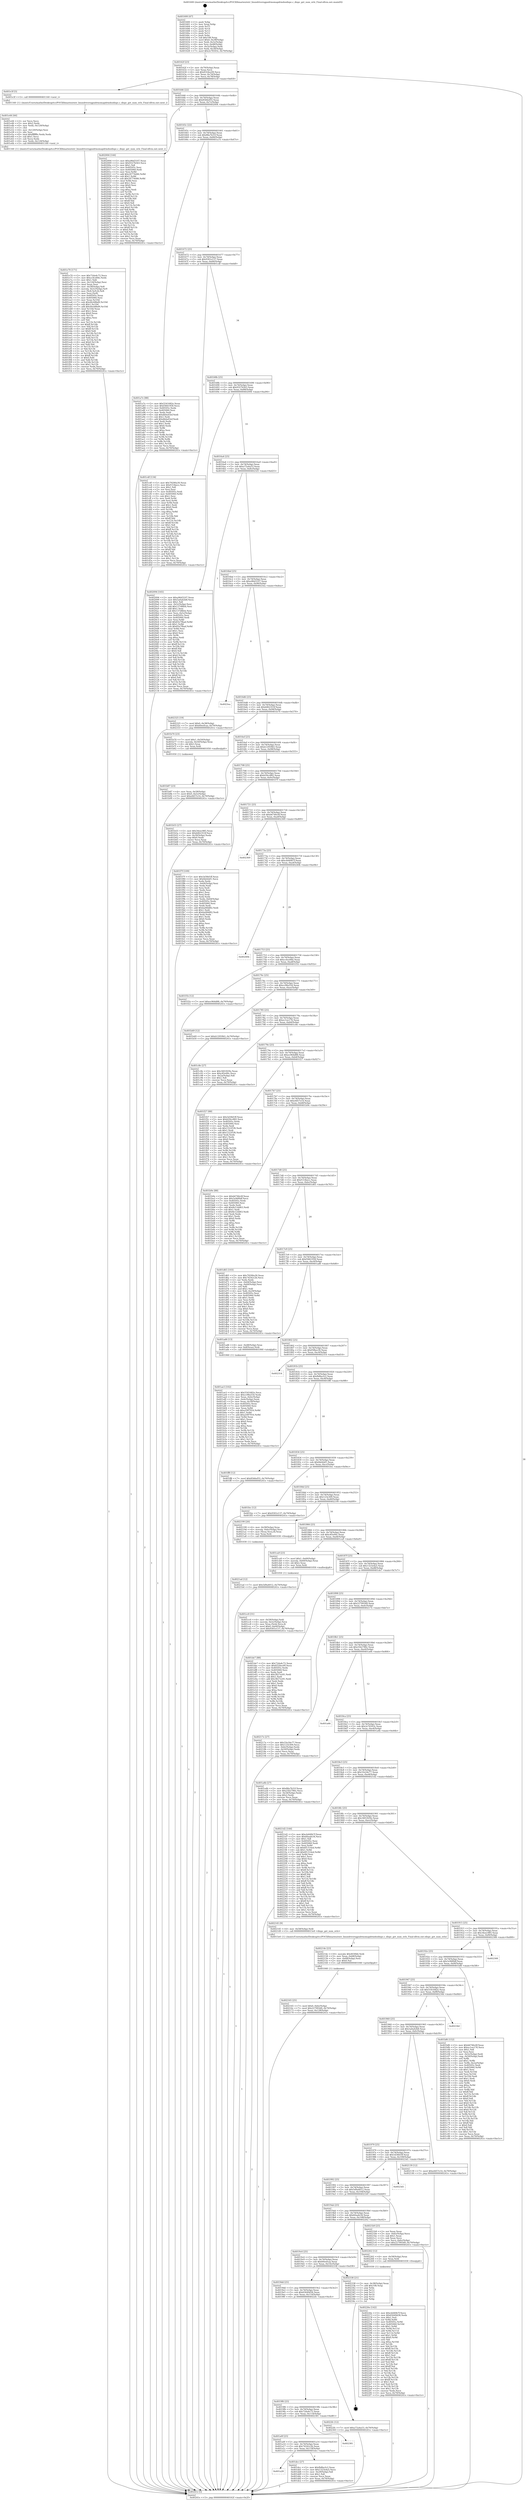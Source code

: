 digraph "0x401600" {
  label = "0x401600 (/mnt/c/Users/mathe/Desktop/tcc/POCII/binaries/extr_linuxdriversgpudrmomapdrmdssdispc.c_dispc_get_num_ovls_Final-ollvm.out::main(0))"
  labelloc = "t"
  node[shape=record]

  Entry [label="",width=0.3,height=0.3,shape=circle,fillcolor=black,style=filled]
  "0x40162f" [label="{
     0x40162f [23]\l
     | [instrs]\l
     &nbsp;&nbsp;0x40162f \<+3\>: mov -0x70(%rbp),%eax\l
     &nbsp;&nbsp;0x401632 \<+2\>: mov %eax,%ecx\l
     &nbsp;&nbsp;0x401634 \<+6\>: sub $0x8324ec09,%ecx\l
     &nbsp;&nbsp;0x40163a \<+3\>: mov %eax,-0x74(%rbp)\l
     &nbsp;&nbsp;0x40163d \<+3\>: mov %ecx,-0x78(%rbp)\l
     &nbsp;&nbsp;0x401640 \<+6\>: je 0000000000401e3f \<main+0x83f\>\l
  }"]
  "0x401e3f" [label="{
     0x401e3f [5]\l
     | [instrs]\l
     &nbsp;&nbsp;0x401e3f \<+5\>: call 0000000000401160 \<next_i\>\l
     | [calls]\l
     &nbsp;&nbsp;0x401160 \{1\} (/mnt/c/Users/mathe/Desktop/tcc/POCII/binaries/extr_linuxdriversgpudrmomapdrmdssdispc.c_dispc_get_num_ovls_Final-ollvm.out::next_i)\l
  }"]
  "0x401646" [label="{
     0x401646 [22]\l
     | [instrs]\l
     &nbsp;&nbsp;0x401646 \<+5\>: jmp 000000000040164b \<main+0x4b\>\l
     &nbsp;&nbsp;0x40164b \<+3\>: mov -0x74(%rbp),%eax\l
     &nbsp;&nbsp;0x40164e \<+5\>: sub $0x8566ef55,%eax\l
     &nbsp;&nbsp;0x401653 \<+3\>: mov %eax,-0x7c(%rbp)\l
     &nbsp;&nbsp;0x401656 \<+6\>: je 0000000000402004 \<main+0xa04\>\l
  }"]
  Exit [label="",width=0.3,height=0.3,shape=circle,fillcolor=black,style=filled,peripheries=2]
  "0x402004" [label="{
     0x402004 [144]\l
     | [instrs]\l
     &nbsp;&nbsp;0x402004 \<+5\>: mov $0xa96d3107,%eax\l
     &nbsp;&nbsp;0x402009 \<+5\>: mov $0x9327b563,%ecx\l
     &nbsp;&nbsp;0x40200e \<+2\>: mov $0x1,%dl\l
     &nbsp;&nbsp;0x402010 \<+7\>: mov 0x40505c,%esi\l
     &nbsp;&nbsp;0x402017 \<+7\>: mov 0x405060,%edi\l
     &nbsp;&nbsp;0x40201e \<+3\>: mov %esi,%r8d\l
     &nbsp;&nbsp;0x402021 \<+7\>: add $0x24774d46,%r8d\l
     &nbsp;&nbsp;0x402028 \<+4\>: sub $0x1,%r8d\l
     &nbsp;&nbsp;0x40202c \<+7\>: sub $0x24774d46,%r8d\l
     &nbsp;&nbsp;0x402033 \<+4\>: imul %r8d,%esi\l
     &nbsp;&nbsp;0x402037 \<+3\>: and $0x1,%esi\l
     &nbsp;&nbsp;0x40203a \<+3\>: cmp $0x0,%esi\l
     &nbsp;&nbsp;0x40203d \<+4\>: sete %r9b\l
     &nbsp;&nbsp;0x402041 \<+3\>: cmp $0xa,%edi\l
     &nbsp;&nbsp;0x402044 \<+4\>: setl %r10b\l
     &nbsp;&nbsp;0x402048 \<+3\>: mov %r9b,%r11b\l
     &nbsp;&nbsp;0x40204b \<+4\>: xor $0xff,%r11b\l
     &nbsp;&nbsp;0x40204f \<+3\>: mov %r10b,%bl\l
     &nbsp;&nbsp;0x402052 \<+3\>: xor $0xff,%bl\l
     &nbsp;&nbsp;0x402055 \<+3\>: xor $0x0,%dl\l
     &nbsp;&nbsp;0x402058 \<+3\>: mov %r11b,%r14b\l
     &nbsp;&nbsp;0x40205b \<+4\>: and $0x0,%r14b\l
     &nbsp;&nbsp;0x40205f \<+3\>: and %dl,%r9b\l
     &nbsp;&nbsp;0x402062 \<+3\>: mov %bl,%r15b\l
     &nbsp;&nbsp;0x402065 \<+4\>: and $0x0,%r15b\l
     &nbsp;&nbsp;0x402069 \<+3\>: and %dl,%r10b\l
     &nbsp;&nbsp;0x40206c \<+3\>: or %r9b,%r14b\l
     &nbsp;&nbsp;0x40206f \<+3\>: or %r10b,%r15b\l
     &nbsp;&nbsp;0x402072 \<+3\>: xor %r15b,%r14b\l
     &nbsp;&nbsp;0x402075 \<+3\>: or %bl,%r11b\l
     &nbsp;&nbsp;0x402078 \<+4\>: xor $0xff,%r11b\l
     &nbsp;&nbsp;0x40207c \<+3\>: or $0x0,%dl\l
     &nbsp;&nbsp;0x40207f \<+3\>: and %dl,%r11b\l
     &nbsp;&nbsp;0x402082 \<+3\>: or %r11b,%r14b\l
     &nbsp;&nbsp;0x402085 \<+4\>: test $0x1,%r14b\l
     &nbsp;&nbsp;0x402089 \<+3\>: cmovne %ecx,%eax\l
     &nbsp;&nbsp;0x40208c \<+3\>: mov %eax,-0x70(%rbp)\l
     &nbsp;&nbsp;0x40208f \<+5\>: jmp 000000000040241e \<main+0xe1e\>\l
  }"]
  "0x40165c" [label="{
     0x40165c [22]\l
     | [instrs]\l
     &nbsp;&nbsp;0x40165c \<+5\>: jmp 0000000000401661 \<main+0x61\>\l
     &nbsp;&nbsp;0x401661 \<+3\>: mov -0x74(%rbp),%eax\l
     &nbsp;&nbsp;0x401664 \<+5\>: sub $0x88a7b31f,%eax\l
     &nbsp;&nbsp;0x401669 \<+3\>: mov %eax,-0x80(%rbp)\l
     &nbsp;&nbsp;0x40166c \<+6\>: je 0000000000401a7e \<main+0x47e\>\l
  }"]
  "0x40226e" [label="{
     0x40226e [142]\l
     | [instrs]\l
     &nbsp;&nbsp;0x40226e \<+5\>: mov $0xcb440b7f,%ecx\l
     &nbsp;&nbsp;0x402273 \<+5\>: mov $0x65649d36,%edx\l
     &nbsp;&nbsp;0x402278 \<+3\>: mov $0x1,%sil\l
     &nbsp;&nbsp;0x40227b \<+3\>: xor %r8d,%r8d\l
     &nbsp;&nbsp;0x40227e \<+8\>: mov 0x40505c,%r9d\l
     &nbsp;&nbsp;0x402286 \<+8\>: mov 0x405060,%r10d\l
     &nbsp;&nbsp;0x40228e \<+4\>: sub $0x1,%r8d\l
     &nbsp;&nbsp;0x402292 \<+3\>: mov %r9d,%r11d\l
     &nbsp;&nbsp;0x402295 \<+3\>: add %r8d,%r11d\l
     &nbsp;&nbsp;0x402298 \<+4\>: imul %r11d,%r9d\l
     &nbsp;&nbsp;0x40229c \<+4\>: and $0x1,%r9d\l
     &nbsp;&nbsp;0x4022a0 \<+4\>: cmp $0x0,%r9d\l
     &nbsp;&nbsp;0x4022a4 \<+3\>: sete %bl\l
     &nbsp;&nbsp;0x4022a7 \<+4\>: cmp $0xa,%r10d\l
     &nbsp;&nbsp;0x4022ab \<+4\>: setl %r14b\l
     &nbsp;&nbsp;0x4022af \<+3\>: mov %bl,%r15b\l
     &nbsp;&nbsp;0x4022b2 \<+4\>: xor $0xff,%r15b\l
     &nbsp;&nbsp;0x4022b6 \<+3\>: mov %r14b,%r12b\l
     &nbsp;&nbsp;0x4022b9 \<+4\>: xor $0xff,%r12b\l
     &nbsp;&nbsp;0x4022bd \<+4\>: xor $0x1,%sil\l
     &nbsp;&nbsp;0x4022c1 \<+3\>: mov %r15b,%r13b\l
     &nbsp;&nbsp;0x4022c4 \<+4\>: and $0xff,%r13b\l
     &nbsp;&nbsp;0x4022c8 \<+3\>: and %sil,%bl\l
     &nbsp;&nbsp;0x4022cb \<+3\>: mov %r12b,%al\l
     &nbsp;&nbsp;0x4022ce \<+2\>: and $0xff,%al\l
     &nbsp;&nbsp;0x4022d0 \<+3\>: and %sil,%r14b\l
     &nbsp;&nbsp;0x4022d3 \<+3\>: or %bl,%r13b\l
     &nbsp;&nbsp;0x4022d6 \<+3\>: or %r14b,%al\l
     &nbsp;&nbsp;0x4022d9 \<+3\>: xor %al,%r13b\l
     &nbsp;&nbsp;0x4022dc \<+3\>: or %r12b,%r15b\l
     &nbsp;&nbsp;0x4022df \<+4\>: xor $0xff,%r15b\l
     &nbsp;&nbsp;0x4022e3 \<+4\>: or $0x1,%sil\l
     &nbsp;&nbsp;0x4022e7 \<+3\>: and %sil,%r15b\l
     &nbsp;&nbsp;0x4022ea \<+3\>: or %r15b,%r13b\l
     &nbsp;&nbsp;0x4022ed \<+4\>: test $0x1,%r13b\l
     &nbsp;&nbsp;0x4022f1 \<+3\>: cmovne %edx,%ecx\l
     &nbsp;&nbsp;0x4022f4 \<+3\>: mov %ecx,-0x70(%rbp)\l
     &nbsp;&nbsp;0x4022f7 \<+5\>: jmp 000000000040241e \<main+0xe1e\>\l
  }"]
  "0x401a7e" [label="{
     0x401a7e [88]\l
     | [instrs]\l
     &nbsp;&nbsp;0x401a7e \<+5\>: mov $0x5541682e,%eax\l
     &nbsp;&nbsp;0x401a83 \<+5\>: mov $0xf3661958,%ecx\l
     &nbsp;&nbsp;0x401a88 \<+7\>: mov 0x40505c,%edx\l
     &nbsp;&nbsp;0x401a8f \<+7\>: mov 0x405060,%esi\l
     &nbsp;&nbsp;0x401a96 \<+2\>: mov %edx,%edi\l
     &nbsp;&nbsp;0x401a98 \<+6\>: sub $0xdb4a03ef,%edi\l
     &nbsp;&nbsp;0x401a9e \<+3\>: sub $0x1,%edi\l
     &nbsp;&nbsp;0x401aa1 \<+6\>: add $0xdb4a03ef,%edi\l
     &nbsp;&nbsp;0x401aa7 \<+3\>: imul %edi,%edx\l
     &nbsp;&nbsp;0x401aaa \<+3\>: and $0x1,%edx\l
     &nbsp;&nbsp;0x401aad \<+3\>: cmp $0x0,%edx\l
     &nbsp;&nbsp;0x401ab0 \<+4\>: sete %r8b\l
     &nbsp;&nbsp;0x401ab4 \<+3\>: cmp $0xa,%esi\l
     &nbsp;&nbsp;0x401ab7 \<+4\>: setl %r9b\l
     &nbsp;&nbsp;0x401abb \<+3\>: mov %r8b,%r10b\l
     &nbsp;&nbsp;0x401abe \<+3\>: and %r9b,%r10b\l
     &nbsp;&nbsp;0x401ac1 \<+3\>: xor %r9b,%r8b\l
     &nbsp;&nbsp;0x401ac4 \<+3\>: or %r8b,%r10b\l
     &nbsp;&nbsp;0x401ac7 \<+4\>: test $0x1,%r10b\l
     &nbsp;&nbsp;0x401acb \<+3\>: cmovne %ecx,%eax\l
     &nbsp;&nbsp;0x401ace \<+3\>: mov %eax,-0x70(%rbp)\l
     &nbsp;&nbsp;0x401ad1 \<+5\>: jmp 000000000040241e \<main+0xe1e\>\l
  }"]
  "0x401672" [label="{
     0x401672 [25]\l
     | [instrs]\l
     &nbsp;&nbsp;0x401672 \<+5\>: jmp 0000000000401677 \<main+0x77\>\l
     &nbsp;&nbsp;0x401677 \<+3\>: mov -0x74(%rbp),%eax\l
     &nbsp;&nbsp;0x40167a \<+5\>: sub $0x9301e137,%eax\l
     &nbsp;&nbsp;0x40167f \<+6\>: mov %eax,-0x84(%rbp)\l
     &nbsp;&nbsp;0x401685 \<+6\>: je 0000000000401cdf \<main+0x6df\>\l
  }"]
  "0x4021ad" [label="{
     0x4021ad [12]\l
     | [instrs]\l
     &nbsp;&nbsp;0x4021ad \<+7\>: movl $0x5d9a4012,-0x70(%rbp)\l
     &nbsp;&nbsp;0x4021b4 \<+5\>: jmp 000000000040241e \<main+0xe1e\>\l
  }"]
  "0x401cdf" [label="{
     0x401cdf [134]\l
     | [instrs]\l
     &nbsp;&nbsp;0x401cdf \<+5\>: mov $0x79290a30,%eax\l
     &nbsp;&nbsp;0x401ce4 \<+5\>: mov $0xf153becc,%ecx\l
     &nbsp;&nbsp;0x401ce9 \<+2\>: mov $0x1,%dl\l
     &nbsp;&nbsp;0x401ceb \<+2\>: xor %esi,%esi\l
     &nbsp;&nbsp;0x401ced \<+7\>: mov 0x40505c,%edi\l
     &nbsp;&nbsp;0x401cf4 \<+8\>: mov 0x405060,%r8d\l
     &nbsp;&nbsp;0x401cfc \<+3\>: sub $0x1,%esi\l
     &nbsp;&nbsp;0x401cff \<+3\>: mov %edi,%r9d\l
     &nbsp;&nbsp;0x401d02 \<+3\>: add %esi,%r9d\l
     &nbsp;&nbsp;0x401d05 \<+4\>: imul %r9d,%edi\l
     &nbsp;&nbsp;0x401d09 \<+3\>: and $0x1,%edi\l
     &nbsp;&nbsp;0x401d0c \<+3\>: cmp $0x0,%edi\l
     &nbsp;&nbsp;0x401d0f \<+4\>: sete %r10b\l
     &nbsp;&nbsp;0x401d13 \<+4\>: cmp $0xa,%r8d\l
     &nbsp;&nbsp;0x401d17 \<+4\>: setl %r11b\l
     &nbsp;&nbsp;0x401d1b \<+3\>: mov %r10b,%bl\l
     &nbsp;&nbsp;0x401d1e \<+3\>: xor $0xff,%bl\l
     &nbsp;&nbsp;0x401d21 \<+3\>: mov %r11b,%r14b\l
     &nbsp;&nbsp;0x401d24 \<+4\>: xor $0xff,%r14b\l
     &nbsp;&nbsp;0x401d28 \<+3\>: xor $0x1,%dl\l
     &nbsp;&nbsp;0x401d2b \<+3\>: mov %bl,%r15b\l
     &nbsp;&nbsp;0x401d2e \<+4\>: and $0xff,%r15b\l
     &nbsp;&nbsp;0x401d32 \<+3\>: and %dl,%r10b\l
     &nbsp;&nbsp;0x401d35 \<+3\>: mov %r14b,%r12b\l
     &nbsp;&nbsp;0x401d38 \<+4\>: and $0xff,%r12b\l
     &nbsp;&nbsp;0x401d3c \<+3\>: and %dl,%r11b\l
     &nbsp;&nbsp;0x401d3f \<+3\>: or %r10b,%r15b\l
     &nbsp;&nbsp;0x401d42 \<+3\>: or %r11b,%r12b\l
     &nbsp;&nbsp;0x401d45 \<+3\>: xor %r12b,%r15b\l
     &nbsp;&nbsp;0x401d48 \<+3\>: or %r14b,%bl\l
     &nbsp;&nbsp;0x401d4b \<+3\>: xor $0xff,%bl\l
     &nbsp;&nbsp;0x401d4e \<+3\>: or $0x1,%dl\l
     &nbsp;&nbsp;0x401d51 \<+2\>: and %dl,%bl\l
     &nbsp;&nbsp;0x401d53 \<+3\>: or %bl,%r15b\l
     &nbsp;&nbsp;0x401d56 \<+4\>: test $0x1,%r15b\l
     &nbsp;&nbsp;0x401d5a \<+3\>: cmovne %ecx,%eax\l
     &nbsp;&nbsp;0x401d5d \<+3\>: mov %eax,-0x70(%rbp)\l
     &nbsp;&nbsp;0x401d60 \<+5\>: jmp 000000000040241e \<main+0xe1e\>\l
  }"]
  "0x40168b" [label="{
     0x40168b [25]\l
     | [instrs]\l
     &nbsp;&nbsp;0x40168b \<+5\>: jmp 0000000000401690 \<main+0x90\>\l
     &nbsp;&nbsp;0x401690 \<+3\>: mov -0x74(%rbp),%eax\l
     &nbsp;&nbsp;0x401693 \<+5\>: sub $0x9327b563,%eax\l
     &nbsp;&nbsp;0x401698 \<+6\>: mov %eax,-0x88(%rbp)\l
     &nbsp;&nbsp;0x40169e \<+6\>: je 0000000000402094 \<main+0xa94\>\l
  }"]
  "0x402165" [label="{
     0x402165 [25]\l
     | [instrs]\l
     &nbsp;&nbsp;0x402165 \<+7\>: movl $0x0,-0x6c(%rbp)\l
     &nbsp;&nbsp;0x40216c \<+7\>: movl $0x227993d9,-0x70(%rbp)\l
     &nbsp;&nbsp;0x402173 \<+6\>: mov %eax,-0x128(%rbp)\l
     &nbsp;&nbsp;0x402179 \<+5\>: jmp 000000000040241e \<main+0xe1e\>\l
  }"]
  "0x402094" [label="{
     0x402094 [165]\l
     | [instrs]\l
     &nbsp;&nbsp;0x402094 \<+5\>: mov $0xa96d3107,%eax\l
     &nbsp;&nbsp;0x402099 \<+5\>: mov $0x5a0a42b8,%ecx\l
     &nbsp;&nbsp;0x40209e \<+2\>: mov $0x1,%dl\l
     &nbsp;&nbsp;0x4020a0 \<+3\>: mov -0x5c(%rbp),%esi\l
     &nbsp;&nbsp;0x4020a3 \<+6\>: add $0x137d8feb,%esi\l
     &nbsp;&nbsp;0x4020a9 \<+3\>: add $0x1,%esi\l
     &nbsp;&nbsp;0x4020ac \<+6\>: sub $0x137d8feb,%esi\l
     &nbsp;&nbsp;0x4020b2 \<+3\>: mov %esi,-0x5c(%rbp)\l
     &nbsp;&nbsp;0x4020b5 \<+7\>: mov 0x40505c,%esi\l
     &nbsp;&nbsp;0x4020bc \<+7\>: mov 0x405060,%edi\l
     &nbsp;&nbsp;0x4020c3 \<+3\>: mov %esi,%r8d\l
     &nbsp;&nbsp;0x4020c6 \<+7\>: add $0x83e7fbad,%r8d\l
     &nbsp;&nbsp;0x4020cd \<+4\>: sub $0x1,%r8d\l
     &nbsp;&nbsp;0x4020d1 \<+7\>: sub $0x83e7fbad,%r8d\l
     &nbsp;&nbsp;0x4020d8 \<+4\>: imul %r8d,%esi\l
     &nbsp;&nbsp;0x4020dc \<+3\>: and $0x1,%esi\l
     &nbsp;&nbsp;0x4020df \<+3\>: cmp $0x0,%esi\l
     &nbsp;&nbsp;0x4020e2 \<+4\>: sete %r9b\l
     &nbsp;&nbsp;0x4020e6 \<+3\>: cmp $0xa,%edi\l
     &nbsp;&nbsp;0x4020e9 \<+4\>: setl %r10b\l
     &nbsp;&nbsp;0x4020ed \<+3\>: mov %r9b,%r11b\l
     &nbsp;&nbsp;0x4020f0 \<+4\>: xor $0xff,%r11b\l
     &nbsp;&nbsp;0x4020f4 \<+3\>: mov %r10b,%bl\l
     &nbsp;&nbsp;0x4020f7 \<+3\>: xor $0xff,%bl\l
     &nbsp;&nbsp;0x4020fa \<+3\>: xor $0x0,%dl\l
     &nbsp;&nbsp;0x4020fd \<+3\>: mov %r11b,%r14b\l
     &nbsp;&nbsp;0x402100 \<+4\>: and $0x0,%r14b\l
     &nbsp;&nbsp;0x402104 \<+3\>: and %dl,%r9b\l
     &nbsp;&nbsp;0x402107 \<+3\>: mov %bl,%r15b\l
     &nbsp;&nbsp;0x40210a \<+4\>: and $0x0,%r15b\l
     &nbsp;&nbsp;0x40210e \<+3\>: and %dl,%r10b\l
     &nbsp;&nbsp;0x402111 \<+3\>: or %r9b,%r14b\l
     &nbsp;&nbsp;0x402114 \<+3\>: or %r10b,%r15b\l
     &nbsp;&nbsp;0x402117 \<+3\>: xor %r15b,%r14b\l
     &nbsp;&nbsp;0x40211a \<+3\>: or %bl,%r11b\l
     &nbsp;&nbsp;0x40211d \<+4\>: xor $0xff,%r11b\l
     &nbsp;&nbsp;0x402121 \<+3\>: or $0x0,%dl\l
     &nbsp;&nbsp;0x402124 \<+3\>: and %dl,%r11b\l
     &nbsp;&nbsp;0x402127 \<+3\>: or %r11b,%r14b\l
     &nbsp;&nbsp;0x40212a \<+4\>: test $0x1,%r14b\l
     &nbsp;&nbsp;0x40212e \<+3\>: cmovne %ecx,%eax\l
     &nbsp;&nbsp;0x402131 \<+3\>: mov %eax,-0x70(%rbp)\l
     &nbsp;&nbsp;0x402134 \<+5\>: jmp 000000000040241e \<main+0xe1e\>\l
  }"]
  "0x4016a4" [label="{
     0x4016a4 [25]\l
     | [instrs]\l
     &nbsp;&nbsp;0x4016a4 \<+5\>: jmp 00000000004016a9 \<main+0xa9\>\l
     &nbsp;&nbsp;0x4016a9 \<+3\>: mov -0x74(%rbp),%eax\l
     &nbsp;&nbsp;0x4016ac \<+5\>: sub $0xa72a4a53,%eax\l
     &nbsp;&nbsp;0x4016b1 \<+6\>: mov %eax,-0x8c(%rbp)\l
     &nbsp;&nbsp;0x4016b7 \<+6\>: je 0000000000402325 \<main+0xd25\>\l
  }"]
  "0x40214e" [label="{
     0x40214e [23]\l
     | [instrs]\l
     &nbsp;&nbsp;0x40214e \<+10\>: movabs $0x4030b6,%rdi\l
     &nbsp;&nbsp;0x402158 \<+3\>: mov %eax,-0x68(%rbp)\l
     &nbsp;&nbsp;0x40215b \<+3\>: mov -0x68(%rbp),%esi\l
     &nbsp;&nbsp;0x40215e \<+2\>: mov $0x0,%al\l
     &nbsp;&nbsp;0x402160 \<+5\>: call 0000000000401040 \<printf@plt\>\l
     | [calls]\l
     &nbsp;&nbsp;0x401040 \{1\} (unknown)\l
  }"]
  "0x402325" [label="{
     0x402325 [19]\l
     | [instrs]\l
     &nbsp;&nbsp;0x402325 \<+7\>: movl $0x0,-0x38(%rbp)\l
     &nbsp;&nbsp;0x40232c \<+7\>: movl $0x60eefcaa,-0x70(%rbp)\l
     &nbsp;&nbsp;0x402333 \<+5\>: jmp 000000000040241e \<main+0xe1e\>\l
  }"]
  "0x4016bd" [label="{
     0x4016bd [25]\l
     | [instrs]\l
     &nbsp;&nbsp;0x4016bd \<+5\>: jmp 00000000004016c2 \<main+0xc2\>\l
     &nbsp;&nbsp;0x4016c2 \<+3\>: mov -0x74(%rbp),%eax\l
     &nbsp;&nbsp;0x4016c5 \<+5\>: sub $0xa96d3107,%eax\l
     &nbsp;&nbsp;0x4016ca \<+6\>: mov %eax,-0x90(%rbp)\l
     &nbsp;&nbsp;0x4016d0 \<+6\>: je 00000000004023ea \<main+0xdea\>\l
  }"]
  "0x401e70" [label="{
     0x401e70 [171]\l
     | [instrs]\l
     &nbsp;&nbsp;0x401e70 \<+5\>: mov $0x72da4c72,%ecx\l
     &nbsp;&nbsp;0x401e75 \<+5\>: mov $0xcc4ce84e,%edx\l
     &nbsp;&nbsp;0x401e7a \<+3\>: mov $0x1,%dil\l
     &nbsp;&nbsp;0x401e7d \<+6\>: mov -0x124(%rbp),%esi\l
     &nbsp;&nbsp;0x401e83 \<+3\>: imul %eax,%esi\l
     &nbsp;&nbsp;0x401e86 \<+4\>: mov -0x58(%rbp),%r8\l
     &nbsp;&nbsp;0x401e8a \<+4\>: movslq -0x5c(%rbp),%r9\l
     &nbsp;&nbsp;0x401e8e \<+4\>: mov (%r8,%r9,8),%r8\l
     &nbsp;&nbsp;0x401e92 \<+3\>: mov %esi,(%r8)\l
     &nbsp;&nbsp;0x401e95 \<+7\>: mov 0x40505c,%eax\l
     &nbsp;&nbsp;0x401e9c \<+7\>: mov 0x405060,%esi\l
     &nbsp;&nbsp;0x401ea3 \<+3\>: mov %eax,%r10d\l
     &nbsp;&nbsp;0x401ea6 \<+7\>: sub $0x44c68bd9,%r10d\l
     &nbsp;&nbsp;0x401ead \<+4\>: sub $0x1,%r10d\l
     &nbsp;&nbsp;0x401eb1 \<+7\>: add $0x44c68bd9,%r10d\l
     &nbsp;&nbsp;0x401eb8 \<+4\>: imul %r10d,%eax\l
     &nbsp;&nbsp;0x401ebc \<+3\>: and $0x1,%eax\l
     &nbsp;&nbsp;0x401ebf \<+3\>: cmp $0x0,%eax\l
     &nbsp;&nbsp;0x401ec2 \<+4\>: sete %r11b\l
     &nbsp;&nbsp;0x401ec6 \<+3\>: cmp $0xa,%esi\l
     &nbsp;&nbsp;0x401ec9 \<+3\>: setl %bl\l
     &nbsp;&nbsp;0x401ecc \<+3\>: mov %r11b,%r14b\l
     &nbsp;&nbsp;0x401ecf \<+4\>: xor $0xff,%r14b\l
     &nbsp;&nbsp;0x401ed3 \<+3\>: mov %bl,%r15b\l
     &nbsp;&nbsp;0x401ed6 \<+4\>: xor $0xff,%r15b\l
     &nbsp;&nbsp;0x401eda \<+4\>: xor $0x0,%dil\l
     &nbsp;&nbsp;0x401ede \<+3\>: mov %r14b,%r12b\l
     &nbsp;&nbsp;0x401ee1 \<+4\>: and $0x0,%r12b\l
     &nbsp;&nbsp;0x401ee5 \<+3\>: and %dil,%r11b\l
     &nbsp;&nbsp;0x401ee8 \<+3\>: mov %r15b,%r13b\l
     &nbsp;&nbsp;0x401eeb \<+4\>: and $0x0,%r13b\l
     &nbsp;&nbsp;0x401eef \<+3\>: and %dil,%bl\l
     &nbsp;&nbsp;0x401ef2 \<+3\>: or %r11b,%r12b\l
     &nbsp;&nbsp;0x401ef5 \<+3\>: or %bl,%r13b\l
     &nbsp;&nbsp;0x401ef8 \<+3\>: xor %r13b,%r12b\l
     &nbsp;&nbsp;0x401efb \<+3\>: or %r15b,%r14b\l
     &nbsp;&nbsp;0x401efe \<+4\>: xor $0xff,%r14b\l
     &nbsp;&nbsp;0x401f02 \<+4\>: or $0x0,%dil\l
     &nbsp;&nbsp;0x401f06 \<+3\>: and %dil,%r14b\l
     &nbsp;&nbsp;0x401f09 \<+3\>: or %r14b,%r12b\l
     &nbsp;&nbsp;0x401f0c \<+4\>: test $0x1,%r12b\l
     &nbsp;&nbsp;0x401f10 \<+3\>: cmovne %edx,%ecx\l
     &nbsp;&nbsp;0x401f13 \<+3\>: mov %ecx,-0x70(%rbp)\l
     &nbsp;&nbsp;0x401f16 \<+5\>: jmp 000000000040241e \<main+0xe1e\>\l
  }"]
  "0x4023ea" [label="{
     0x4023ea\l
  }", style=dashed]
  "0x4016d6" [label="{
     0x4016d6 [25]\l
     | [instrs]\l
     &nbsp;&nbsp;0x4016d6 \<+5\>: jmp 00000000004016db \<main+0xdb\>\l
     &nbsp;&nbsp;0x4016db \<+3\>: mov -0x74(%rbp),%eax\l
     &nbsp;&nbsp;0x4016de \<+5\>: sub $0xb062353f,%eax\l
     &nbsp;&nbsp;0x4016e3 \<+6\>: mov %eax,-0x94(%rbp)\l
     &nbsp;&nbsp;0x4016e9 \<+6\>: je 0000000000401b70 \<main+0x570\>\l
  }"]
  "0x401e44" [label="{
     0x401e44 [44]\l
     | [instrs]\l
     &nbsp;&nbsp;0x401e44 \<+2\>: xor %ecx,%ecx\l
     &nbsp;&nbsp;0x401e46 \<+5\>: mov $0x2,%edx\l
     &nbsp;&nbsp;0x401e4b \<+6\>: mov %edx,-0x120(%rbp)\l
     &nbsp;&nbsp;0x401e51 \<+1\>: cltd\l
     &nbsp;&nbsp;0x401e52 \<+6\>: mov -0x120(%rbp),%esi\l
     &nbsp;&nbsp;0x401e58 \<+2\>: idiv %esi\l
     &nbsp;&nbsp;0x401e5a \<+6\>: imul $0xfffffffe,%edx,%edx\l
     &nbsp;&nbsp;0x401e60 \<+3\>: sub $0x1,%ecx\l
     &nbsp;&nbsp;0x401e63 \<+2\>: sub %ecx,%edx\l
     &nbsp;&nbsp;0x401e65 \<+6\>: mov %edx,-0x124(%rbp)\l
     &nbsp;&nbsp;0x401e6b \<+5\>: call 0000000000401160 \<next_i\>\l
     | [calls]\l
     &nbsp;&nbsp;0x401160 \{1\} (/mnt/c/Users/mathe/Desktop/tcc/POCII/binaries/extr_linuxdriversgpudrmomapdrmdssdispc.c_dispc_get_num_ovls_Final-ollvm.out::next_i)\l
  }"]
  "0x401b70" [label="{
     0x401b70 [23]\l
     | [instrs]\l
     &nbsp;&nbsp;0x401b70 \<+7\>: movl $0x1,-0x50(%rbp)\l
     &nbsp;&nbsp;0x401b77 \<+4\>: movslq -0x50(%rbp),%rax\l
     &nbsp;&nbsp;0x401b7b \<+4\>: shl $0x3,%rax\l
     &nbsp;&nbsp;0x401b7f \<+3\>: mov %rax,%rdi\l
     &nbsp;&nbsp;0x401b82 \<+5\>: call 0000000000401050 \<malloc@plt\>\l
     | [calls]\l
     &nbsp;&nbsp;0x401050 \{1\} (unknown)\l
  }"]
  "0x4016ef" [label="{
     0x4016ef [25]\l
     | [instrs]\l
     &nbsp;&nbsp;0x4016ef \<+5\>: jmp 00000000004016f4 \<main+0xf4\>\l
     &nbsp;&nbsp;0x4016f4 \<+3\>: mov -0x74(%rbp),%eax\l
     &nbsp;&nbsp;0x4016f7 \<+5\>: sub $0xb12959b5,%eax\l
     &nbsp;&nbsp;0x4016fc \<+6\>: mov %eax,-0x98(%rbp)\l
     &nbsp;&nbsp;0x401702 \<+6\>: je 0000000000401b55 \<main+0x555\>\l
  }"]
  "0x401a28" [label="{
     0x401a28\l
  }", style=dashed]
  "0x401b55" [label="{
     0x401b55 [27]\l
     | [instrs]\l
     &nbsp;&nbsp;0x401b55 \<+5\>: mov $0x34eec985,%eax\l
     &nbsp;&nbsp;0x401b5a \<+5\>: mov $0xb062353f,%ecx\l
     &nbsp;&nbsp;0x401b5f \<+3\>: mov -0x30(%rbp),%edx\l
     &nbsp;&nbsp;0x401b62 \<+3\>: cmp $0x0,%edx\l
     &nbsp;&nbsp;0x401b65 \<+3\>: cmove %ecx,%eax\l
     &nbsp;&nbsp;0x401b68 \<+3\>: mov %eax,-0x70(%rbp)\l
     &nbsp;&nbsp;0x401b6b \<+5\>: jmp 000000000040241e \<main+0xe1e\>\l
  }"]
  "0x401708" [label="{
     0x401708 [25]\l
     | [instrs]\l
     &nbsp;&nbsp;0x401708 \<+5\>: jmp 000000000040170d \<main+0x10d\>\l
     &nbsp;&nbsp;0x40170d \<+3\>: mov -0x74(%rbp),%eax\l
     &nbsp;&nbsp;0x401710 \<+5\>: sub $0xb59cc882,%eax\l
     &nbsp;&nbsp;0x401715 \<+6\>: mov %eax,-0x9c(%rbp)\l
     &nbsp;&nbsp;0x40171b \<+6\>: je 0000000000401f7f \<main+0x97f\>\l
  }"]
  "0x401dcc" [label="{
     0x401dcc [27]\l
     | [instrs]\l
     &nbsp;&nbsp;0x401dcc \<+5\>: mov $0xfb8ba3c2,%eax\l
     &nbsp;&nbsp;0x401dd1 \<+5\>: mov $0x1323e4a5,%ecx\l
     &nbsp;&nbsp;0x401dd6 \<+3\>: mov -0x29(%rbp),%dl\l
     &nbsp;&nbsp;0x401dd9 \<+3\>: test $0x1,%dl\l
     &nbsp;&nbsp;0x401ddc \<+3\>: cmovne %ecx,%eax\l
     &nbsp;&nbsp;0x401ddf \<+3\>: mov %eax,-0x70(%rbp)\l
     &nbsp;&nbsp;0x401de2 \<+5\>: jmp 000000000040241e \<main+0xe1e\>\l
  }"]
  "0x401f7f" [label="{
     0x401f7f [109]\l
     | [instrs]\l
     &nbsp;&nbsp;0x401f7f \<+5\>: mov $0x5d38d1ff,%eax\l
     &nbsp;&nbsp;0x401f84 \<+5\>: mov $0xfdefebf1,%ecx\l
     &nbsp;&nbsp;0x401f89 \<+2\>: xor %edx,%edx\l
     &nbsp;&nbsp;0x401f8b \<+3\>: mov -0x64(%rbp),%esi\l
     &nbsp;&nbsp;0x401f8e \<+2\>: mov %edx,%edi\l
     &nbsp;&nbsp;0x401f90 \<+2\>: sub %esi,%edi\l
     &nbsp;&nbsp;0x401f92 \<+2\>: mov %edx,%esi\l
     &nbsp;&nbsp;0x401f94 \<+3\>: sub $0x1,%esi\l
     &nbsp;&nbsp;0x401f97 \<+2\>: add %esi,%edi\l
     &nbsp;&nbsp;0x401f99 \<+2\>: sub %edi,%edx\l
     &nbsp;&nbsp;0x401f9b \<+3\>: mov %edx,-0x64(%rbp)\l
     &nbsp;&nbsp;0x401f9e \<+7\>: mov 0x40505c,%edx\l
     &nbsp;&nbsp;0x401fa5 \<+7\>: mov 0x405060,%esi\l
     &nbsp;&nbsp;0x401fac \<+2\>: mov %edx,%edi\l
     &nbsp;&nbsp;0x401fae \<+6\>: add $0xba0fdd82,%edi\l
     &nbsp;&nbsp;0x401fb4 \<+3\>: sub $0x1,%edi\l
     &nbsp;&nbsp;0x401fb7 \<+6\>: sub $0xba0fdd82,%edi\l
     &nbsp;&nbsp;0x401fbd \<+3\>: imul %edi,%edx\l
     &nbsp;&nbsp;0x401fc0 \<+3\>: and $0x1,%edx\l
     &nbsp;&nbsp;0x401fc3 \<+3\>: cmp $0x0,%edx\l
     &nbsp;&nbsp;0x401fc6 \<+4\>: sete %r8b\l
     &nbsp;&nbsp;0x401fca \<+3\>: cmp $0xa,%esi\l
     &nbsp;&nbsp;0x401fcd \<+4\>: setl %r9b\l
     &nbsp;&nbsp;0x401fd1 \<+3\>: mov %r8b,%r10b\l
     &nbsp;&nbsp;0x401fd4 \<+3\>: and %r9b,%r10b\l
     &nbsp;&nbsp;0x401fd7 \<+3\>: xor %r9b,%r8b\l
     &nbsp;&nbsp;0x401fda \<+3\>: or %r8b,%r10b\l
     &nbsp;&nbsp;0x401fdd \<+4\>: test $0x1,%r10b\l
     &nbsp;&nbsp;0x401fe1 \<+3\>: cmovne %ecx,%eax\l
     &nbsp;&nbsp;0x401fe4 \<+3\>: mov %eax,-0x70(%rbp)\l
     &nbsp;&nbsp;0x401fe7 \<+5\>: jmp 000000000040241e \<main+0xe1e\>\l
  }"]
  "0x401721" [label="{
     0x401721 [25]\l
     | [instrs]\l
     &nbsp;&nbsp;0x401721 \<+5\>: jmp 0000000000401726 \<main+0x126\>\l
     &nbsp;&nbsp;0x401726 \<+3\>: mov -0x74(%rbp),%eax\l
     &nbsp;&nbsp;0x401729 \<+5\>: sub $0xb6746c0f,%eax\l
     &nbsp;&nbsp;0x40172e \<+6\>: mov %eax,-0xa0(%rbp)\l
     &nbsp;&nbsp;0x401734 \<+6\>: je 0000000000402369 \<main+0xd69\>\l
  }"]
  "0x401a0f" [label="{
     0x401a0f [25]\l
     | [instrs]\l
     &nbsp;&nbsp;0x401a0f \<+5\>: jmp 0000000000401a14 \<main+0x414\>\l
     &nbsp;&nbsp;0x401a14 \<+3\>: mov -0x74(%rbp),%eax\l
     &nbsp;&nbsp;0x401a17 \<+5\>: sub $0x74242c2b,%eax\l
     &nbsp;&nbsp;0x401a1c \<+6\>: mov %eax,-0x118(%rbp)\l
     &nbsp;&nbsp;0x401a22 \<+6\>: je 0000000000401dcc \<main+0x7cc\>\l
  }"]
  "0x402369" [label="{
     0x402369\l
  }", style=dashed]
  "0x40173a" [label="{
     0x40173a [25]\l
     | [instrs]\l
     &nbsp;&nbsp;0x40173a \<+5\>: jmp 000000000040173f \<main+0x13f\>\l
     &nbsp;&nbsp;0x40173f \<+3\>: mov -0x74(%rbp),%eax\l
     &nbsp;&nbsp;0x401742 \<+5\>: sub $0xcb440b7f,%eax\l
     &nbsp;&nbsp;0x401747 \<+6\>: mov %eax,-0xa4(%rbp)\l
     &nbsp;&nbsp;0x40174d \<+6\>: je 000000000040240b \<main+0xe0b\>\l
  }"]
  "0x402381" [label="{
     0x402381\l
  }", style=dashed]
  "0x40240b" [label="{
     0x40240b\l
  }", style=dashed]
  "0x401753" [label="{
     0x401753 [25]\l
     | [instrs]\l
     &nbsp;&nbsp;0x401753 \<+5\>: jmp 0000000000401758 \<main+0x158\>\l
     &nbsp;&nbsp;0x401758 \<+3\>: mov -0x74(%rbp),%eax\l
     &nbsp;&nbsp;0x40175b \<+5\>: sub $0xcc4ce84e,%eax\l
     &nbsp;&nbsp;0x401760 \<+6\>: mov %eax,-0xa8(%rbp)\l
     &nbsp;&nbsp;0x401766 \<+6\>: je 0000000000401f1b \<main+0x91b\>\l
  }"]
  "0x4019f6" [label="{
     0x4019f6 [25]\l
     | [instrs]\l
     &nbsp;&nbsp;0x4019f6 \<+5\>: jmp 00000000004019fb \<main+0x3fb\>\l
     &nbsp;&nbsp;0x4019fb \<+3\>: mov -0x74(%rbp),%eax\l
     &nbsp;&nbsp;0x4019fe \<+5\>: sub $0x72da4c72,%eax\l
     &nbsp;&nbsp;0x401a03 \<+6\>: mov %eax,-0x114(%rbp)\l
     &nbsp;&nbsp;0x401a09 \<+6\>: je 0000000000402381 \<main+0xd81\>\l
  }"]
  "0x401f1b" [label="{
     0x401f1b [12]\l
     | [instrs]\l
     &nbsp;&nbsp;0x401f1b \<+7\>: movl $0xec964d88,-0x70(%rbp)\l
     &nbsp;&nbsp;0x401f22 \<+5\>: jmp 000000000040241e \<main+0xe1e\>\l
  }"]
  "0x40176c" [label="{
     0x40176c [25]\l
     | [instrs]\l
     &nbsp;&nbsp;0x40176c \<+5\>: jmp 0000000000401771 \<main+0x171\>\l
     &nbsp;&nbsp;0x401771 \<+3\>: mov -0x74(%rbp),%eax\l
     &nbsp;&nbsp;0x401774 \<+5\>: sub $0xcc98a554,%eax\l
     &nbsp;&nbsp;0x401779 \<+6\>: mov %eax,-0xac(%rbp)\l
     &nbsp;&nbsp;0x40177f \<+6\>: je 0000000000401b49 \<main+0x549\>\l
  }"]
  "0x4022fc" [label="{
     0x4022fc [12]\l
     | [instrs]\l
     &nbsp;&nbsp;0x4022fc \<+7\>: movl $0xa72a4a53,-0x70(%rbp)\l
     &nbsp;&nbsp;0x402303 \<+5\>: jmp 000000000040241e \<main+0xe1e\>\l
  }"]
  "0x401b49" [label="{
     0x401b49 [12]\l
     | [instrs]\l
     &nbsp;&nbsp;0x401b49 \<+7\>: movl $0xb12959b5,-0x70(%rbp)\l
     &nbsp;&nbsp;0x401b50 \<+5\>: jmp 000000000040241e \<main+0xe1e\>\l
  }"]
  "0x401785" [label="{
     0x401785 [25]\l
     | [instrs]\l
     &nbsp;&nbsp;0x401785 \<+5\>: jmp 000000000040178a \<main+0x18a\>\l
     &nbsp;&nbsp;0x40178a \<+3\>: mov -0x74(%rbp),%eax\l
     &nbsp;&nbsp;0x40178d \<+5\>: sub $0xec1ee176,%eax\l
     &nbsp;&nbsp;0x401792 \<+6\>: mov %eax,-0xb0(%rbp)\l
     &nbsp;&nbsp;0x401798 \<+6\>: je 0000000000401c8e \<main+0x68e\>\l
  }"]
  "0x4019dd" [label="{
     0x4019dd [25]\l
     | [instrs]\l
     &nbsp;&nbsp;0x4019dd \<+5\>: jmp 00000000004019e2 \<main+0x3e2\>\l
     &nbsp;&nbsp;0x4019e2 \<+3\>: mov -0x74(%rbp),%eax\l
     &nbsp;&nbsp;0x4019e5 \<+5\>: sub $0x65649d36,%eax\l
     &nbsp;&nbsp;0x4019ea \<+6\>: mov %eax,-0x110(%rbp)\l
     &nbsp;&nbsp;0x4019f0 \<+6\>: je 00000000004022fc \<main+0xcfc\>\l
  }"]
  "0x401c8e" [label="{
     0x401c8e [27]\l
     | [instrs]\l
     &nbsp;&nbsp;0x401c8e \<+5\>: mov $0x3401829e,%eax\l
     &nbsp;&nbsp;0x401c93 \<+5\>: mov $0xc85e00c,%ecx\l
     &nbsp;&nbsp;0x401c98 \<+3\>: mov -0x2a(%rbp),%dl\l
     &nbsp;&nbsp;0x401c9b \<+3\>: test $0x1,%dl\l
     &nbsp;&nbsp;0x401c9e \<+3\>: cmovne %ecx,%eax\l
     &nbsp;&nbsp;0x401ca1 \<+3\>: mov %eax,-0x70(%rbp)\l
     &nbsp;&nbsp;0x401ca4 \<+5\>: jmp 000000000040241e \<main+0xe1e\>\l
  }"]
  "0x40179e" [label="{
     0x40179e [25]\l
     | [instrs]\l
     &nbsp;&nbsp;0x40179e \<+5\>: jmp 00000000004017a3 \<main+0x1a3\>\l
     &nbsp;&nbsp;0x4017a3 \<+3\>: mov -0x74(%rbp),%eax\l
     &nbsp;&nbsp;0x4017a6 \<+5\>: sub $0xec964d88,%eax\l
     &nbsp;&nbsp;0x4017ab \<+6\>: mov %eax,-0xb4(%rbp)\l
     &nbsp;&nbsp;0x4017b1 \<+6\>: je 0000000000401f27 \<main+0x927\>\l
  }"]
  "0x402338" [label="{
     0x402338 [21]\l
     | [instrs]\l
     &nbsp;&nbsp;0x402338 \<+3\>: mov -0x38(%rbp),%eax\l
     &nbsp;&nbsp;0x40233b \<+7\>: add $0x108,%rsp\l
     &nbsp;&nbsp;0x402342 \<+1\>: pop %rbx\l
     &nbsp;&nbsp;0x402343 \<+2\>: pop %r12\l
     &nbsp;&nbsp;0x402345 \<+2\>: pop %r13\l
     &nbsp;&nbsp;0x402347 \<+2\>: pop %r14\l
     &nbsp;&nbsp;0x402349 \<+2\>: pop %r15\l
     &nbsp;&nbsp;0x40234b \<+1\>: pop %rbp\l
     &nbsp;&nbsp;0x40234c \<+1\>: ret\l
  }"]
  "0x401f27" [label="{
     0x401f27 [88]\l
     | [instrs]\l
     &nbsp;&nbsp;0x401f27 \<+5\>: mov $0x5d38d1ff,%eax\l
     &nbsp;&nbsp;0x401f2c \<+5\>: mov $0xb59cc882,%ecx\l
     &nbsp;&nbsp;0x401f31 \<+7\>: mov 0x40505c,%edx\l
     &nbsp;&nbsp;0x401f38 \<+7\>: mov 0x405060,%esi\l
     &nbsp;&nbsp;0x401f3f \<+2\>: mov %edx,%edi\l
     &nbsp;&nbsp;0x401f41 \<+6\>: sub $0x1522f1f6,%edi\l
     &nbsp;&nbsp;0x401f47 \<+3\>: sub $0x1,%edi\l
     &nbsp;&nbsp;0x401f4a \<+6\>: add $0x1522f1f6,%edi\l
     &nbsp;&nbsp;0x401f50 \<+3\>: imul %edi,%edx\l
     &nbsp;&nbsp;0x401f53 \<+3\>: and $0x1,%edx\l
     &nbsp;&nbsp;0x401f56 \<+3\>: cmp $0x0,%edx\l
     &nbsp;&nbsp;0x401f59 \<+4\>: sete %r8b\l
     &nbsp;&nbsp;0x401f5d \<+3\>: cmp $0xa,%esi\l
     &nbsp;&nbsp;0x401f60 \<+4\>: setl %r9b\l
     &nbsp;&nbsp;0x401f64 \<+3\>: mov %r8b,%r10b\l
     &nbsp;&nbsp;0x401f67 \<+3\>: and %r9b,%r10b\l
     &nbsp;&nbsp;0x401f6a \<+3\>: xor %r9b,%r8b\l
     &nbsp;&nbsp;0x401f6d \<+3\>: or %r8b,%r10b\l
     &nbsp;&nbsp;0x401f70 \<+4\>: test $0x1,%r10b\l
     &nbsp;&nbsp;0x401f74 \<+3\>: cmovne %ecx,%eax\l
     &nbsp;&nbsp;0x401f77 \<+3\>: mov %eax,-0x70(%rbp)\l
     &nbsp;&nbsp;0x401f7a \<+5\>: jmp 000000000040241e \<main+0xe1e\>\l
  }"]
  "0x4017b7" [label="{
     0x4017b7 [25]\l
     | [instrs]\l
     &nbsp;&nbsp;0x4017b7 \<+5\>: jmp 00000000004017bc \<main+0x1bc\>\l
     &nbsp;&nbsp;0x4017bc \<+3\>: mov -0x74(%rbp),%eax\l
     &nbsp;&nbsp;0x4017bf \<+5\>: sub $0xefd57e14,%eax\l
     &nbsp;&nbsp;0x4017c4 \<+6\>: mov %eax,-0xb8(%rbp)\l
     &nbsp;&nbsp;0x4017ca \<+6\>: je 0000000000401b9e \<main+0x59e\>\l
  }"]
  "0x4019c4" [label="{
     0x4019c4 [25]\l
     | [instrs]\l
     &nbsp;&nbsp;0x4019c4 \<+5\>: jmp 00000000004019c9 \<main+0x3c9\>\l
     &nbsp;&nbsp;0x4019c9 \<+3\>: mov -0x74(%rbp),%eax\l
     &nbsp;&nbsp;0x4019cc \<+5\>: sub $0x60eefcaa,%eax\l
     &nbsp;&nbsp;0x4019d1 \<+6\>: mov %eax,-0x10c(%rbp)\l
     &nbsp;&nbsp;0x4019d7 \<+6\>: je 0000000000402338 \<main+0xd38\>\l
  }"]
  "0x401b9e" [label="{
     0x401b9e [88]\l
     | [instrs]\l
     &nbsp;&nbsp;0x401b9e \<+5\>: mov $0xb6746c0f,%eax\l
     &nbsp;&nbsp;0x401ba3 \<+5\>: mov $0x3c06f0df,%ecx\l
     &nbsp;&nbsp;0x401ba8 \<+7\>: mov 0x40505c,%edx\l
     &nbsp;&nbsp;0x401baf \<+7\>: mov 0x405060,%esi\l
     &nbsp;&nbsp;0x401bb6 \<+2\>: mov %edx,%edi\l
     &nbsp;&nbsp;0x401bb8 \<+6\>: add $0x8e12dd63,%edi\l
     &nbsp;&nbsp;0x401bbe \<+3\>: sub $0x1,%edi\l
     &nbsp;&nbsp;0x401bc1 \<+6\>: sub $0x8e12dd63,%edi\l
     &nbsp;&nbsp;0x401bc7 \<+3\>: imul %edi,%edx\l
     &nbsp;&nbsp;0x401bca \<+3\>: and $0x1,%edx\l
     &nbsp;&nbsp;0x401bcd \<+3\>: cmp $0x0,%edx\l
     &nbsp;&nbsp;0x401bd0 \<+4\>: sete %r8b\l
     &nbsp;&nbsp;0x401bd4 \<+3\>: cmp $0xa,%esi\l
     &nbsp;&nbsp;0x401bd7 \<+4\>: setl %r9b\l
     &nbsp;&nbsp;0x401bdb \<+3\>: mov %r8b,%r10b\l
     &nbsp;&nbsp;0x401bde \<+3\>: and %r9b,%r10b\l
     &nbsp;&nbsp;0x401be1 \<+3\>: xor %r9b,%r8b\l
     &nbsp;&nbsp;0x401be4 \<+3\>: or %r8b,%r10b\l
     &nbsp;&nbsp;0x401be7 \<+4\>: test $0x1,%r10b\l
     &nbsp;&nbsp;0x401beb \<+3\>: cmovne %ecx,%eax\l
     &nbsp;&nbsp;0x401bee \<+3\>: mov %eax,-0x70(%rbp)\l
     &nbsp;&nbsp;0x401bf1 \<+5\>: jmp 000000000040241e \<main+0xe1e\>\l
  }"]
  "0x4017d0" [label="{
     0x4017d0 [25]\l
     | [instrs]\l
     &nbsp;&nbsp;0x4017d0 \<+5\>: jmp 00000000004017d5 \<main+0x1d5\>\l
     &nbsp;&nbsp;0x4017d5 \<+3\>: mov -0x74(%rbp),%eax\l
     &nbsp;&nbsp;0x4017d8 \<+5\>: sub $0xf153becc,%eax\l
     &nbsp;&nbsp;0x4017dd \<+6\>: mov %eax,-0xbc(%rbp)\l
     &nbsp;&nbsp;0x4017e3 \<+6\>: je 0000000000401d65 \<main+0x765\>\l
  }"]
  "0x402262" [label="{
     0x402262 [12]\l
     | [instrs]\l
     &nbsp;&nbsp;0x402262 \<+4\>: mov -0x58(%rbp),%rax\l
     &nbsp;&nbsp;0x402266 \<+3\>: mov %rax,%rdi\l
     &nbsp;&nbsp;0x402269 \<+5\>: call 0000000000401030 \<free@plt\>\l
     | [calls]\l
     &nbsp;&nbsp;0x401030 \{1\} (unknown)\l
  }"]
  "0x401d65" [label="{
     0x401d65 [103]\l
     | [instrs]\l
     &nbsp;&nbsp;0x401d65 \<+5\>: mov $0x79290a30,%eax\l
     &nbsp;&nbsp;0x401d6a \<+5\>: mov $0x74242c2b,%ecx\l
     &nbsp;&nbsp;0x401d6f \<+2\>: xor %edx,%edx\l
     &nbsp;&nbsp;0x401d71 \<+3\>: mov -0x64(%rbp),%esi\l
     &nbsp;&nbsp;0x401d74 \<+3\>: cmp -0x60(%rbp),%esi\l
     &nbsp;&nbsp;0x401d77 \<+4\>: setl %dil\l
     &nbsp;&nbsp;0x401d7b \<+4\>: and $0x1,%dil\l
     &nbsp;&nbsp;0x401d7f \<+4\>: mov %dil,-0x29(%rbp)\l
     &nbsp;&nbsp;0x401d83 \<+7\>: mov 0x40505c,%esi\l
     &nbsp;&nbsp;0x401d8a \<+8\>: mov 0x405060,%r8d\l
     &nbsp;&nbsp;0x401d92 \<+3\>: sub $0x1,%edx\l
     &nbsp;&nbsp;0x401d95 \<+3\>: mov %esi,%r9d\l
     &nbsp;&nbsp;0x401d98 \<+3\>: add %edx,%r9d\l
     &nbsp;&nbsp;0x401d9b \<+4\>: imul %r9d,%esi\l
     &nbsp;&nbsp;0x401d9f \<+3\>: and $0x1,%esi\l
     &nbsp;&nbsp;0x401da2 \<+3\>: cmp $0x0,%esi\l
     &nbsp;&nbsp;0x401da5 \<+4\>: sete %dil\l
     &nbsp;&nbsp;0x401da9 \<+4\>: cmp $0xa,%r8d\l
     &nbsp;&nbsp;0x401dad \<+4\>: setl %r10b\l
     &nbsp;&nbsp;0x401db1 \<+3\>: mov %dil,%r11b\l
     &nbsp;&nbsp;0x401db4 \<+3\>: and %r10b,%r11b\l
     &nbsp;&nbsp;0x401db7 \<+3\>: xor %r10b,%dil\l
     &nbsp;&nbsp;0x401dba \<+3\>: or %dil,%r11b\l
     &nbsp;&nbsp;0x401dbd \<+4\>: test $0x1,%r11b\l
     &nbsp;&nbsp;0x401dc1 \<+3\>: cmovne %ecx,%eax\l
     &nbsp;&nbsp;0x401dc4 \<+3\>: mov %eax,-0x70(%rbp)\l
     &nbsp;&nbsp;0x401dc7 \<+5\>: jmp 000000000040241e \<main+0xe1e\>\l
  }"]
  "0x4017e9" [label="{
     0x4017e9 [25]\l
     | [instrs]\l
     &nbsp;&nbsp;0x4017e9 \<+5\>: jmp 00000000004017ee \<main+0x1ee\>\l
     &nbsp;&nbsp;0x4017ee \<+3\>: mov -0x74(%rbp),%eax\l
     &nbsp;&nbsp;0x4017f1 \<+5\>: sub $0xf3661958,%eax\l
     &nbsp;&nbsp;0x4017f6 \<+6\>: mov %eax,-0xc0(%rbp)\l
     &nbsp;&nbsp;0x4017fc \<+6\>: je 0000000000401ad6 \<main+0x4d6\>\l
  }"]
  "0x4019ab" [label="{
     0x4019ab [25]\l
     | [instrs]\l
     &nbsp;&nbsp;0x4019ab \<+5\>: jmp 00000000004019b0 \<main+0x3b0\>\l
     &nbsp;&nbsp;0x4019b0 \<+3\>: mov -0x74(%rbp),%eax\l
     &nbsp;&nbsp;0x4019b3 \<+5\>: sub $0x60aafe34,%eax\l
     &nbsp;&nbsp;0x4019b8 \<+6\>: mov %eax,-0x108(%rbp)\l
     &nbsp;&nbsp;0x4019be \<+6\>: je 0000000000402262 \<main+0xc62\>\l
  }"]
  "0x401ad6" [label="{
     0x401ad6 [13]\l
     | [instrs]\l
     &nbsp;&nbsp;0x401ad6 \<+4\>: mov -0x48(%rbp),%rax\l
     &nbsp;&nbsp;0x401ada \<+4\>: mov 0x8(%rax),%rdi\l
     &nbsp;&nbsp;0x401ade \<+5\>: call 0000000000401060 \<atoi@plt\>\l
     | [calls]\l
     &nbsp;&nbsp;0x401060 \{1\} (unknown)\l
  }"]
  "0x401802" [label="{
     0x401802 [25]\l
     | [instrs]\l
     &nbsp;&nbsp;0x401802 \<+5\>: jmp 0000000000401807 \<main+0x207\>\l
     &nbsp;&nbsp;0x401807 \<+3\>: mov -0x74(%rbp),%eax\l
     &nbsp;&nbsp;0x40180a \<+5\>: sub $0xf5fbee30,%eax\l
     &nbsp;&nbsp;0x40180f \<+6\>: mov %eax,-0xc4(%rbp)\l
     &nbsp;&nbsp;0x401815 \<+6\>: je 0000000000402314 \<main+0xd14\>\l
  }"]
  "0x4021b9" [label="{
     0x4021b9 [25]\l
     | [instrs]\l
     &nbsp;&nbsp;0x4021b9 \<+2\>: xor %eax,%eax\l
     &nbsp;&nbsp;0x4021bb \<+3\>: mov -0x6c(%rbp),%ecx\l
     &nbsp;&nbsp;0x4021be \<+3\>: sub $0x1,%eax\l
     &nbsp;&nbsp;0x4021c1 \<+2\>: sub %eax,%ecx\l
     &nbsp;&nbsp;0x4021c3 \<+3\>: mov %ecx,-0x6c(%rbp)\l
     &nbsp;&nbsp;0x4021c6 \<+7\>: movl $0x227993d9,-0x70(%rbp)\l
     &nbsp;&nbsp;0x4021cd \<+5\>: jmp 000000000040241e \<main+0xe1e\>\l
  }"]
  "0x402314" [label="{
     0x402314\l
  }", style=dashed]
  "0x40181b" [label="{
     0x40181b [25]\l
     | [instrs]\l
     &nbsp;&nbsp;0x40181b \<+5\>: jmp 0000000000401820 \<main+0x220\>\l
     &nbsp;&nbsp;0x401820 \<+3\>: mov -0x74(%rbp),%eax\l
     &nbsp;&nbsp;0x401823 \<+5\>: sub $0xfb8ba3c2,%eax\l
     &nbsp;&nbsp;0x401828 \<+6\>: mov %eax,-0xc8(%rbp)\l
     &nbsp;&nbsp;0x40182e \<+6\>: je 0000000000401ff8 \<main+0x9f8\>\l
  }"]
  "0x401992" [label="{
     0x401992 [25]\l
     | [instrs]\l
     &nbsp;&nbsp;0x401992 \<+5\>: jmp 0000000000401997 \<main+0x397\>\l
     &nbsp;&nbsp;0x401997 \<+3\>: mov -0x74(%rbp),%eax\l
     &nbsp;&nbsp;0x40199a \<+5\>: sub $0x5d9a4012,%eax\l
     &nbsp;&nbsp;0x40199f \<+6\>: mov %eax,-0x104(%rbp)\l
     &nbsp;&nbsp;0x4019a5 \<+6\>: je 00000000004021b9 \<main+0xbb9\>\l
  }"]
  "0x401ff8" [label="{
     0x401ff8 [12]\l
     | [instrs]\l
     &nbsp;&nbsp;0x401ff8 \<+7\>: movl $0x8566ef55,-0x70(%rbp)\l
     &nbsp;&nbsp;0x401fff \<+5\>: jmp 000000000040241e \<main+0xe1e\>\l
  }"]
  "0x401834" [label="{
     0x401834 [25]\l
     | [instrs]\l
     &nbsp;&nbsp;0x401834 \<+5\>: jmp 0000000000401839 \<main+0x239\>\l
     &nbsp;&nbsp;0x401839 \<+3\>: mov -0x74(%rbp),%eax\l
     &nbsp;&nbsp;0x40183c \<+5\>: sub $0xfdefebf1,%eax\l
     &nbsp;&nbsp;0x401841 \<+6\>: mov %eax,-0xcc(%rbp)\l
     &nbsp;&nbsp;0x401847 \<+6\>: je 0000000000401fec \<main+0x9ec\>\l
  }"]
  "0x4023d1" [label="{
     0x4023d1\l
  }", style=dashed]
  "0x401fec" [label="{
     0x401fec [12]\l
     | [instrs]\l
     &nbsp;&nbsp;0x401fec \<+7\>: movl $0x9301e137,-0x70(%rbp)\l
     &nbsp;&nbsp;0x401ff3 \<+5\>: jmp 000000000040241e \<main+0xe1e\>\l
  }"]
  "0x40184d" [label="{
     0x40184d [25]\l
     | [instrs]\l
     &nbsp;&nbsp;0x40184d \<+5\>: jmp 0000000000401852 \<main+0x252\>\l
     &nbsp;&nbsp;0x401852 \<+3\>: mov -0x74(%rbp),%eax\l
     &nbsp;&nbsp;0x401855 \<+5\>: sub $0x123e309,%eax\l
     &nbsp;&nbsp;0x40185a \<+6\>: mov %eax,-0xd0(%rbp)\l
     &nbsp;&nbsp;0x401860 \<+6\>: je 0000000000402199 \<main+0xb99\>\l
  }"]
  "0x401979" [label="{
     0x401979 [25]\l
     | [instrs]\l
     &nbsp;&nbsp;0x401979 \<+5\>: jmp 000000000040197e \<main+0x37e\>\l
     &nbsp;&nbsp;0x40197e \<+3\>: mov -0x74(%rbp),%eax\l
     &nbsp;&nbsp;0x401981 \<+5\>: sub $0x5d38d1ff,%eax\l
     &nbsp;&nbsp;0x401986 \<+6\>: mov %eax,-0x100(%rbp)\l
     &nbsp;&nbsp;0x40198c \<+6\>: je 00000000004023d1 \<main+0xdd1\>\l
  }"]
  "0x402199" [label="{
     0x402199 [20]\l
     | [instrs]\l
     &nbsp;&nbsp;0x402199 \<+4\>: mov -0x58(%rbp),%rax\l
     &nbsp;&nbsp;0x40219d \<+4\>: movslq -0x6c(%rbp),%rcx\l
     &nbsp;&nbsp;0x4021a1 \<+4\>: mov (%rax,%rcx,8),%rax\l
     &nbsp;&nbsp;0x4021a5 \<+3\>: mov %rax,%rdi\l
     &nbsp;&nbsp;0x4021a8 \<+5\>: call 0000000000401030 \<free@plt\>\l
     | [calls]\l
     &nbsp;&nbsp;0x401030 \{1\} (unknown)\l
  }"]
  "0x401866" [label="{
     0x401866 [25]\l
     | [instrs]\l
     &nbsp;&nbsp;0x401866 \<+5\>: jmp 000000000040186b \<main+0x26b\>\l
     &nbsp;&nbsp;0x40186b \<+3\>: mov -0x74(%rbp),%eax\l
     &nbsp;&nbsp;0x40186e \<+5\>: sub $0xc85e00c,%eax\l
     &nbsp;&nbsp;0x401873 \<+6\>: mov %eax,-0xd4(%rbp)\l
     &nbsp;&nbsp;0x401879 \<+6\>: je 0000000000401ca9 \<main+0x6a9\>\l
  }"]
  "0x402139" [label="{
     0x402139 [12]\l
     | [instrs]\l
     &nbsp;&nbsp;0x402139 \<+7\>: movl $0xefd57e14,-0x70(%rbp)\l
     &nbsp;&nbsp;0x402140 \<+5\>: jmp 000000000040241e \<main+0xe1e\>\l
  }"]
  "0x401ca9" [label="{
     0x401ca9 [23]\l
     | [instrs]\l
     &nbsp;&nbsp;0x401ca9 \<+7\>: movl $0x1,-0x60(%rbp)\l
     &nbsp;&nbsp;0x401cb0 \<+4\>: movslq -0x60(%rbp),%rax\l
     &nbsp;&nbsp;0x401cb4 \<+4\>: shl $0x2,%rax\l
     &nbsp;&nbsp;0x401cb8 \<+3\>: mov %rax,%rdi\l
     &nbsp;&nbsp;0x401cbb \<+5\>: call 0000000000401050 \<malloc@plt\>\l
     | [calls]\l
     &nbsp;&nbsp;0x401050 \{1\} (unknown)\l
  }"]
  "0x40187f" [label="{
     0x40187f [25]\l
     | [instrs]\l
     &nbsp;&nbsp;0x40187f \<+5\>: jmp 0000000000401884 \<main+0x284\>\l
     &nbsp;&nbsp;0x401884 \<+3\>: mov -0x74(%rbp),%eax\l
     &nbsp;&nbsp;0x401887 \<+5\>: sub $0x1323e4a5,%eax\l
     &nbsp;&nbsp;0x40188c \<+6\>: mov %eax,-0xd8(%rbp)\l
     &nbsp;&nbsp;0x401892 \<+6\>: je 0000000000401de7 \<main+0x7e7\>\l
  }"]
  "0x401960" [label="{
     0x401960 [25]\l
     | [instrs]\l
     &nbsp;&nbsp;0x401960 \<+5\>: jmp 0000000000401965 \<main+0x365\>\l
     &nbsp;&nbsp;0x401965 \<+3\>: mov -0x74(%rbp),%eax\l
     &nbsp;&nbsp;0x401968 \<+5\>: sub $0x5a0a42b8,%eax\l
     &nbsp;&nbsp;0x40196d \<+6\>: mov %eax,-0xfc(%rbp)\l
     &nbsp;&nbsp;0x401973 \<+6\>: je 0000000000402139 \<main+0xb39\>\l
  }"]
  "0x401de7" [label="{
     0x401de7 [88]\l
     | [instrs]\l
     &nbsp;&nbsp;0x401de7 \<+5\>: mov $0x72da4c72,%eax\l
     &nbsp;&nbsp;0x401dec \<+5\>: mov $0x8324ec09,%ecx\l
     &nbsp;&nbsp;0x401df1 \<+7\>: mov 0x40505c,%edx\l
     &nbsp;&nbsp;0x401df8 \<+7\>: mov 0x405060,%esi\l
     &nbsp;&nbsp;0x401dff \<+2\>: mov %edx,%edi\l
     &nbsp;&nbsp;0x401e01 \<+6\>: sub $0x3827ec81,%edi\l
     &nbsp;&nbsp;0x401e07 \<+3\>: sub $0x1,%edi\l
     &nbsp;&nbsp;0x401e0a \<+6\>: add $0x3827ec81,%edi\l
     &nbsp;&nbsp;0x401e10 \<+3\>: imul %edi,%edx\l
     &nbsp;&nbsp;0x401e13 \<+3\>: and $0x1,%edx\l
     &nbsp;&nbsp;0x401e16 \<+3\>: cmp $0x0,%edx\l
     &nbsp;&nbsp;0x401e19 \<+4\>: sete %r8b\l
     &nbsp;&nbsp;0x401e1d \<+3\>: cmp $0xa,%esi\l
     &nbsp;&nbsp;0x401e20 \<+4\>: setl %r9b\l
     &nbsp;&nbsp;0x401e24 \<+3\>: mov %r8b,%r10b\l
     &nbsp;&nbsp;0x401e27 \<+3\>: and %r9b,%r10b\l
     &nbsp;&nbsp;0x401e2a \<+3\>: xor %r9b,%r8b\l
     &nbsp;&nbsp;0x401e2d \<+3\>: or %r8b,%r10b\l
     &nbsp;&nbsp;0x401e30 \<+4\>: test $0x1,%r10b\l
     &nbsp;&nbsp;0x401e34 \<+3\>: cmovne %ecx,%eax\l
     &nbsp;&nbsp;0x401e37 \<+3\>: mov %eax,-0x70(%rbp)\l
     &nbsp;&nbsp;0x401e3a \<+5\>: jmp 000000000040241e \<main+0xe1e\>\l
  }"]
  "0x401898" [label="{
     0x401898 [25]\l
     | [instrs]\l
     &nbsp;&nbsp;0x401898 \<+5\>: jmp 000000000040189d \<main+0x29d\>\l
     &nbsp;&nbsp;0x40189d \<+3\>: mov -0x74(%rbp),%eax\l
     &nbsp;&nbsp;0x4018a0 \<+5\>: sub $0x227993d9,%eax\l
     &nbsp;&nbsp;0x4018a5 \<+6\>: mov %eax,-0xdc(%rbp)\l
     &nbsp;&nbsp;0x4018ab \<+6\>: je 000000000040217e \<main+0xb7e\>\l
  }"]
  "0x40234d" [label="{
     0x40234d\l
  }", style=dashed]
  "0x40217e" [label="{
     0x40217e [27]\l
     | [instrs]\l
     &nbsp;&nbsp;0x40217e \<+5\>: mov $0x33e24e77,%eax\l
     &nbsp;&nbsp;0x402183 \<+5\>: mov $0x123e309,%ecx\l
     &nbsp;&nbsp;0x402188 \<+3\>: mov -0x6c(%rbp),%edx\l
     &nbsp;&nbsp;0x40218b \<+3\>: cmp -0x50(%rbp),%edx\l
     &nbsp;&nbsp;0x40218e \<+3\>: cmovl %ecx,%eax\l
     &nbsp;&nbsp;0x402191 \<+3\>: mov %eax,-0x70(%rbp)\l
     &nbsp;&nbsp;0x402194 \<+5\>: jmp 000000000040241e \<main+0xe1e\>\l
  }"]
  "0x4018b1" [label="{
     0x4018b1 [25]\l
     | [instrs]\l
     &nbsp;&nbsp;0x4018b1 \<+5\>: jmp 00000000004018b6 \<main+0x2b6\>\l
     &nbsp;&nbsp;0x4018b6 \<+3\>: mov -0x74(%rbp),%eax\l
     &nbsp;&nbsp;0x4018b9 \<+5\>: sub $0x25b2780c,%eax\l
     &nbsp;&nbsp;0x4018be \<+6\>: mov %eax,-0xe0(%rbp)\l
     &nbsp;&nbsp;0x4018c4 \<+6\>: je 0000000000401a66 \<main+0x466\>\l
  }"]
  "0x401cc0" [label="{
     0x401cc0 [31]\l
     | [instrs]\l
     &nbsp;&nbsp;0x401cc0 \<+4\>: mov -0x58(%rbp),%rdi\l
     &nbsp;&nbsp;0x401cc4 \<+4\>: movslq -0x5c(%rbp),%rcx\l
     &nbsp;&nbsp;0x401cc8 \<+4\>: mov %rax,(%rdi,%rcx,8)\l
     &nbsp;&nbsp;0x401ccc \<+7\>: movl $0x0,-0x64(%rbp)\l
     &nbsp;&nbsp;0x401cd3 \<+7\>: movl $0x9301e137,-0x70(%rbp)\l
     &nbsp;&nbsp;0x401cda \<+5\>: jmp 000000000040241e \<main+0xe1e\>\l
  }"]
  "0x401a66" [label="{
     0x401a66\l
  }", style=dashed]
  "0x4018ca" [label="{
     0x4018ca [25]\l
     | [instrs]\l
     &nbsp;&nbsp;0x4018ca \<+5\>: jmp 00000000004018cf \<main+0x2cf\>\l
     &nbsp;&nbsp;0x4018cf \<+3\>: mov -0x74(%rbp),%eax\l
     &nbsp;&nbsp;0x4018d2 \<+5\>: sub $0x2e76503c,%eax\l
     &nbsp;&nbsp;0x4018d7 \<+6\>: mov %eax,-0xe4(%rbp)\l
     &nbsp;&nbsp;0x4018dd \<+6\>: je 0000000000401a4b \<main+0x44b\>\l
  }"]
  "0x401947" [label="{
     0x401947 [25]\l
     | [instrs]\l
     &nbsp;&nbsp;0x401947 \<+5\>: jmp 000000000040194c \<main+0x34c\>\l
     &nbsp;&nbsp;0x40194c \<+3\>: mov -0x74(%rbp),%eax\l
     &nbsp;&nbsp;0x40194f \<+5\>: sub $0x5541682e,%eax\l
     &nbsp;&nbsp;0x401954 \<+6\>: mov %eax,-0xf8(%rbp)\l
     &nbsp;&nbsp;0x40195a \<+6\>: je 000000000040234d \<main+0xd4d\>\l
  }"]
  "0x401a4b" [label="{
     0x401a4b [27]\l
     | [instrs]\l
     &nbsp;&nbsp;0x401a4b \<+5\>: mov $0x88a7b31f,%eax\l
     &nbsp;&nbsp;0x401a50 \<+5\>: mov $0x25b2780c,%ecx\l
     &nbsp;&nbsp;0x401a55 \<+3\>: mov -0x34(%rbp),%edx\l
     &nbsp;&nbsp;0x401a58 \<+3\>: cmp $0x2,%edx\l
     &nbsp;&nbsp;0x401a5b \<+3\>: cmovne %ecx,%eax\l
     &nbsp;&nbsp;0x401a5e \<+3\>: mov %eax,-0x70(%rbp)\l
     &nbsp;&nbsp;0x401a61 \<+5\>: jmp 000000000040241e \<main+0xe1e\>\l
  }"]
  "0x4018e3" [label="{
     0x4018e3 [25]\l
     | [instrs]\l
     &nbsp;&nbsp;0x4018e3 \<+5\>: jmp 00000000004018e8 \<main+0x2e8\>\l
     &nbsp;&nbsp;0x4018e8 \<+3\>: mov -0x74(%rbp),%eax\l
     &nbsp;&nbsp;0x4018eb \<+5\>: sub $0x33e24e77,%eax\l
     &nbsp;&nbsp;0x4018f0 \<+6\>: mov %eax,-0xe8(%rbp)\l
     &nbsp;&nbsp;0x4018f6 \<+6\>: je 00000000004021d2 \<main+0xbd2\>\l
  }"]
  "0x40241e" [label="{
     0x40241e [5]\l
     | [instrs]\l
     &nbsp;&nbsp;0x40241e \<+5\>: jmp 000000000040162f \<main+0x2f\>\l
  }"]
  "0x401600" [label="{
     0x401600 [47]\l
     | [instrs]\l
     &nbsp;&nbsp;0x401600 \<+1\>: push %rbp\l
     &nbsp;&nbsp;0x401601 \<+3\>: mov %rsp,%rbp\l
     &nbsp;&nbsp;0x401604 \<+2\>: push %r15\l
     &nbsp;&nbsp;0x401606 \<+2\>: push %r14\l
     &nbsp;&nbsp;0x401608 \<+2\>: push %r13\l
     &nbsp;&nbsp;0x40160a \<+2\>: push %r12\l
     &nbsp;&nbsp;0x40160c \<+1\>: push %rbx\l
     &nbsp;&nbsp;0x40160d \<+7\>: sub $0x108,%rsp\l
     &nbsp;&nbsp;0x401614 \<+7\>: movl $0x0,-0x38(%rbp)\l
     &nbsp;&nbsp;0x40161b \<+3\>: mov %edi,-0x3c(%rbp)\l
     &nbsp;&nbsp;0x40161e \<+4\>: mov %rsi,-0x48(%rbp)\l
     &nbsp;&nbsp;0x401622 \<+3\>: mov -0x3c(%rbp),%edi\l
     &nbsp;&nbsp;0x401625 \<+3\>: mov %edi,-0x34(%rbp)\l
     &nbsp;&nbsp;0x401628 \<+7\>: movl $0x2e76503c,-0x70(%rbp)\l
  }"]
  "0x401ae3" [label="{
     0x401ae3 [102]\l
     | [instrs]\l
     &nbsp;&nbsp;0x401ae3 \<+5\>: mov $0x5541682e,%ecx\l
     &nbsp;&nbsp;0x401ae8 \<+5\>: mov $0xcc98a554,%edx\l
     &nbsp;&nbsp;0x401aed \<+3\>: mov %eax,-0x4c(%rbp)\l
     &nbsp;&nbsp;0x401af0 \<+3\>: mov -0x4c(%rbp),%eax\l
     &nbsp;&nbsp;0x401af3 \<+3\>: mov %eax,-0x30(%rbp)\l
     &nbsp;&nbsp;0x401af6 \<+7\>: mov 0x40505c,%eax\l
     &nbsp;&nbsp;0x401afd \<+7\>: mov 0x405060,%esi\l
     &nbsp;&nbsp;0x401b04 \<+3\>: mov %eax,%r8d\l
     &nbsp;&nbsp;0x401b07 \<+7\>: sub $0xa59f7916,%r8d\l
     &nbsp;&nbsp;0x401b0e \<+4\>: sub $0x1,%r8d\l
     &nbsp;&nbsp;0x401b12 \<+7\>: add $0xa59f7916,%r8d\l
     &nbsp;&nbsp;0x401b19 \<+4\>: imul %r8d,%eax\l
     &nbsp;&nbsp;0x401b1d \<+3\>: and $0x1,%eax\l
     &nbsp;&nbsp;0x401b20 \<+3\>: cmp $0x0,%eax\l
     &nbsp;&nbsp;0x401b23 \<+4\>: sete %r9b\l
     &nbsp;&nbsp;0x401b27 \<+3\>: cmp $0xa,%esi\l
     &nbsp;&nbsp;0x401b2a \<+4\>: setl %r10b\l
     &nbsp;&nbsp;0x401b2e \<+3\>: mov %r9b,%r11b\l
     &nbsp;&nbsp;0x401b31 \<+3\>: and %r10b,%r11b\l
     &nbsp;&nbsp;0x401b34 \<+3\>: xor %r10b,%r9b\l
     &nbsp;&nbsp;0x401b37 \<+3\>: or %r9b,%r11b\l
     &nbsp;&nbsp;0x401b3a \<+4\>: test $0x1,%r11b\l
     &nbsp;&nbsp;0x401b3e \<+3\>: cmovne %edx,%ecx\l
     &nbsp;&nbsp;0x401b41 \<+3\>: mov %ecx,-0x70(%rbp)\l
     &nbsp;&nbsp;0x401b44 \<+5\>: jmp 000000000040241e \<main+0xe1e\>\l
  }"]
  "0x401b87" [label="{
     0x401b87 [23]\l
     | [instrs]\l
     &nbsp;&nbsp;0x401b87 \<+4\>: mov %rax,-0x58(%rbp)\l
     &nbsp;&nbsp;0x401b8b \<+7\>: movl $0x0,-0x5c(%rbp)\l
     &nbsp;&nbsp;0x401b92 \<+7\>: movl $0xefd57e14,-0x70(%rbp)\l
     &nbsp;&nbsp;0x401b99 \<+5\>: jmp 000000000040241e \<main+0xe1e\>\l
  }"]
  "0x401bf6" [label="{
     0x401bf6 [152]\l
     | [instrs]\l
     &nbsp;&nbsp;0x401bf6 \<+5\>: mov $0xb6746c0f,%eax\l
     &nbsp;&nbsp;0x401bfb \<+5\>: mov $0xec1ee176,%ecx\l
     &nbsp;&nbsp;0x401c00 \<+2\>: mov $0x1,%dl\l
     &nbsp;&nbsp;0x401c02 \<+2\>: xor %esi,%esi\l
     &nbsp;&nbsp;0x401c04 \<+3\>: mov -0x5c(%rbp),%edi\l
     &nbsp;&nbsp;0x401c07 \<+3\>: cmp -0x50(%rbp),%edi\l
     &nbsp;&nbsp;0x401c0a \<+4\>: setl %r8b\l
     &nbsp;&nbsp;0x401c0e \<+4\>: and $0x1,%r8b\l
     &nbsp;&nbsp;0x401c12 \<+4\>: mov %r8b,-0x2a(%rbp)\l
     &nbsp;&nbsp;0x401c16 \<+7\>: mov 0x40505c,%edi\l
     &nbsp;&nbsp;0x401c1d \<+8\>: mov 0x405060,%r9d\l
     &nbsp;&nbsp;0x401c25 \<+3\>: sub $0x1,%esi\l
     &nbsp;&nbsp;0x401c28 \<+3\>: mov %edi,%r10d\l
     &nbsp;&nbsp;0x401c2b \<+3\>: add %esi,%r10d\l
     &nbsp;&nbsp;0x401c2e \<+4\>: imul %r10d,%edi\l
     &nbsp;&nbsp;0x401c32 \<+3\>: and $0x1,%edi\l
     &nbsp;&nbsp;0x401c35 \<+3\>: cmp $0x0,%edi\l
     &nbsp;&nbsp;0x401c38 \<+4\>: sete %r8b\l
     &nbsp;&nbsp;0x401c3c \<+4\>: cmp $0xa,%r9d\l
     &nbsp;&nbsp;0x401c40 \<+4\>: setl %r11b\l
     &nbsp;&nbsp;0x401c44 \<+3\>: mov %r8b,%bl\l
     &nbsp;&nbsp;0x401c47 \<+3\>: xor $0xff,%bl\l
     &nbsp;&nbsp;0x401c4a \<+3\>: mov %r11b,%r14b\l
     &nbsp;&nbsp;0x401c4d \<+4\>: xor $0xff,%r14b\l
     &nbsp;&nbsp;0x401c51 \<+3\>: xor $0x0,%dl\l
     &nbsp;&nbsp;0x401c54 \<+3\>: mov %bl,%r15b\l
     &nbsp;&nbsp;0x401c57 \<+4\>: and $0x0,%r15b\l
     &nbsp;&nbsp;0x401c5b \<+3\>: and %dl,%r8b\l
     &nbsp;&nbsp;0x401c5e \<+3\>: mov %r14b,%r12b\l
     &nbsp;&nbsp;0x401c61 \<+4\>: and $0x0,%r12b\l
     &nbsp;&nbsp;0x401c65 \<+3\>: and %dl,%r11b\l
     &nbsp;&nbsp;0x401c68 \<+3\>: or %r8b,%r15b\l
     &nbsp;&nbsp;0x401c6b \<+3\>: or %r11b,%r12b\l
     &nbsp;&nbsp;0x401c6e \<+3\>: xor %r12b,%r15b\l
     &nbsp;&nbsp;0x401c71 \<+3\>: or %r14b,%bl\l
     &nbsp;&nbsp;0x401c74 \<+3\>: xor $0xff,%bl\l
     &nbsp;&nbsp;0x401c77 \<+3\>: or $0x0,%dl\l
     &nbsp;&nbsp;0x401c7a \<+2\>: and %dl,%bl\l
     &nbsp;&nbsp;0x401c7c \<+3\>: or %bl,%r15b\l
     &nbsp;&nbsp;0x401c7f \<+4\>: test $0x1,%r15b\l
     &nbsp;&nbsp;0x401c83 \<+3\>: cmovne %ecx,%eax\l
     &nbsp;&nbsp;0x401c86 \<+3\>: mov %eax,-0x70(%rbp)\l
     &nbsp;&nbsp;0x401c89 \<+5\>: jmp 000000000040241e \<main+0xe1e\>\l
  }"]
  "0x4021d2" [label="{
     0x4021d2 [144]\l
     | [instrs]\l
     &nbsp;&nbsp;0x4021d2 \<+5\>: mov $0xcb440b7f,%eax\l
     &nbsp;&nbsp;0x4021d7 \<+5\>: mov $0x60aafe34,%ecx\l
     &nbsp;&nbsp;0x4021dc \<+2\>: mov $0x1,%dl\l
     &nbsp;&nbsp;0x4021de \<+7\>: mov 0x40505c,%esi\l
     &nbsp;&nbsp;0x4021e5 \<+7\>: mov 0x405060,%edi\l
     &nbsp;&nbsp;0x4021ec \<+3\>: mov %esi,%r8d\l
     &nbsp;&nbsp;0x4021ef \<+7\>: sub $0x6f1314ed,%r8d\l
     &nbsp;&nbsp;0x4021f6 \<+4\>: sub $0x1,%r8d\l
     &nbsp;&nbsp;0x4021fa \<+7\>: add $0x6f1314ed,%r8d\l
     &nbsp;&nbsp;0x402201 \<+4\>: imul %r8d,%esi\l
     &nbsp;&nbsp;0x402205 \<+3\>: and $0x1,%esi\l
     &nbsp;&nbsp;0x402208 \<+3\>: cmp $0x0,%esi\l
     &nbsp;&nbsp;0x40220b \<+4\>: sete %r9b\l
     &nbsp;&nbsp;0x40220f \<+3\>: cmp $0xa,%edi\l
     &nbsp;&nbsp;0x402212 \<+4\>: setl %r10b\l
     &nbsp;&nbsp;0x402216 \<+3\>: mov %r9b,%r11b\l
     &nbsp;&nbsp;0x402219 \<+4\>: xor $0xff,%r11b\l
     &nbsp;&nbsp;0x40221d \<+3\>: mov %r10b,%bl\l
     &nbsp;&nbsp;0x402220 \<+3\>: xor $0xff,%bl\l
     &nbsp;&nbsp;0x402223 \<+3\>: xor $0x1,%dl\l
     &nbsp;&nbsp;0x402226 \<+3\>: mov %r11b,%r14b\l
     &nbsp;&nbsp;0x402229 \<+4\>: and $0xff,%r14b\l
     &nbsp;&nbsp;0x40222d \<+3\>: and %dl,%r9b\l
     &nbsp;&nbsp;0x402230 \<+3\>: mov %bl,%r15b\l
     &nbsp;&nbsp;0x402233 \<+4\>: and $0xff,%r15b\l
     &nbsp;&nbsp;0x402237 \<+3\>: and %dl,%r10b\l
     &nbsp;&nbsp;0x40223a \<+3\>: or %r9b,%r14b\l
     &nbsp;&nbsp;0x40223d \<+3\>: or %r10b,%r15b\l
     &nbsp;&nbsp;0x402240 \<+3\>: xor %r15b,%r14b\l
     &nbsp;&nbsp;0x402243 \<+3\>: or %bl,%r11b\l
     &nbsp;&nbsp;0x402246 \<+4\>: xor $0xff,%r11b\l
     &nbsp;&nbsp;0x40224a \<+3\>: or $0x1,%dl\l
     &nbsp;&nbsp;0x40224d \<+3\>: and %dl,%r11b\l
     &nbsp;&nbsp;0x402250 \<+3\>: or %r11b,%r14b\l
     &nbsp;&nbsp;0x402253 \<+4\>: test $0x1,%r14b\l
     &nbsp;&nbsp;0x402257 \<+3\>: cmovne %ecx,%eax\l
     &nbsp;&nbsp;0x40225a \<+3\>: mov %eax,-0x70(%rbp)\l
     &nbsp;&nbsp;0x40225d \<+5\>: jmp 000000000040241e \<main+0xe1e\>\l
  }"]
  "0x4018fc" [label="{
     0x4018fc [25]\l
     | [instrs]\l
     &nbsp;&nbsp;0x4018fc \<+5\>: jmp 0000000000401901 \<main+0x301\>\l
     &nbsp;&nbsp;0x401901 \<+3\>: mov -0x74(%rbp),%eax\l
     &nbsp;&nbsp;0x401904 \<+5\>: sub $0x3401829e,%eax\l
     &nbsp;&nbsp;0x401909 \<+6\>: mov %eax,-0xec(%rbp)\l
     &nbsp;&nbsp;0x40190f \<+6\>: je 0000000000402145 \<main+0xb45\>\l
  }"]
  "0x40192e" [label="{
     0x40192e [25]\l
     | [instrs]\l
     &nbsp;&nbsp;0x40192e \<+5\>: jmp 0000000000401933 \<main+0x333\>\l
     &nbsp;&nbsp;0x401933 \<+3\>: mov -0x74(%rbp),%eax\l
     &nbsp;&nbsp;0x401936 \<+5\>: sub $0x3c06f0df,%eax\l
     &nbsp;&nbsp;0x40193b \<+6\>: mov %eax,-0xf4(%rbp)\l
     &nbsp;&nbsp;0x401941 \<+6\>: je 0000000000401bf6 \<main+0x5f6\>\l
  }"]
  "0x402145" [label="{
     0x402145 [9]\l
     | [instrs]\l
     &nbsp;&nbsp;0x402145 \<+4\>: mov -0x58(%rbp),%rdi\l
     &nbsp;&nbsp;0x402149 \<+5\>: call 00000000004015e0 \<dispc_get_num_ovls\>\l
     | [calls]\l
     &nbsp;&nbsp;0x4015e0 \{1\} (/mnt/c/Users/mathe/Desktop/tcc/POCII/binaries/extr_linuxdriversgpudrmomapdrmdssdispc.c_dispc_get_num_ovls_Final-ollvm.out::dispc_get_num_ovls)\l
  }"]
  "0x401915" [label="{
     0x401915 [25]\l
     | [instrs]\l
     &nbsp;&nbsp;0x401915 \<+5\>: jmp 000000000040191a \<main+0x31a\>\l
     &nbsp;&nbsp;0x40191a \<+3\>: mov -0x74(%rbp),%eax\l
     &nbsp;&nbsp;0x40191d \<+5\>: sub $0x34eec985,%eax\l
     &nbsp;&nbsp;0x401922 \<+6\>: mov %eax,-0xf0(%rbp)\l
     &nbsp;&nbsp;0x401928 \<+6\>: je 0000000000402308 \<main+0xd08\>\l
  }"]
  "0x402308" [label="{
     0x402308\l
  }", style=dashed]
  Entry -> "0x401600" [label=" 1"]
  "0x40162f" -> "0x401e3f" [label=" 1"]
  "0x40162f" -> "0x401646" [label=" 38"]
  "0x402338" -> Exit [label=" 1"]
  "0x401646" -> "0x402004" [label=" 1"]
  "0x401646" -> "0x40165c" [label=" 37"]
  "0x402325" -> "0x40241e" [label=" 1"]
  "0x40165c" -> "0x401a7e" [label=" 1"]
  "0x40165c" -> "0x401672" [label=" 36"]
  "0x4022fc" -> "0x40241e" [label=" 1"]
  "0x401672" -> "0x401cdf" [label=" 2"]
  "0x401672" -> "0x40168b" [label=" 34"]
  "0x40226e" -> "0x40241e" [label=" 1"]
  "0x40168b" -> "0x402094" [label=" 1"]
  "0x40168b" -> "0x4016a4" [label=" 33"]
  "0x402262" -> "0x40226e" [label=" 1"]
  "0x4016a4" -> "0x402325" [label=" 1"]
  "0x4016a4" -> "0x4016bd" [label=" 32"]
  "0x4021d2" -> "0x40241e" [label=" 1"]
  "0x4016bd" -> "0x4023ea" [label=" 0"]
  "0x4016bd" -> "0x4016d6" [label=" 32"]
  "0x4021b9" -> "0x40241e" [label=" 1"]
  "0x4016d6" -> "0x401b70" [label=" 1"]
  "0x4016d6" -> "0x4016ef" [label=" 31"]
  "0x4021ad" -> "0x40241e" [label=" 1"]
  "0x4016ef" -> "0x401b55" [label=" 1"]
  "0x4016ef" -> "0x401708" [label=" 30"]
  "0x402199" -> "0x4021ad" [label=" 1"]
  "0x401708" -> "0x401f7f" [label=" 1"]
  "0x401708" -> "0x401721" [label=" 29"]
  "0x40217e" -> "0x40241e" [label=" 2"]
  "0x401721" -> "0x402369" [label=" 0"]
  "0x401721" -> "0x40173a" [label=" 29"]
  "0x40214e" -> "0x402165" [label=" 1"]
  "0x40173a" -> "0x40240b" [label=" 0"]
  "0x40173a" -> "0x401753" [label=" 29"]
  "0x402145" -> "0x40214e" [label=" 1"]
  "0x401753" -> "0x401f1b" [label=" 1"]
  "0x401753" -> "0x40176c" [label=" 28"]
  "0x402094" -> "0x40241e" [label=" 1"]
  "0x40176c" -> "0x401b49" [label=" 1"]
  "0x40176c" -> "0x401785" [label=" 27"]
  "0x402004" -> "0x40241e" [label=" 1"]
  "0x401785" -> "0x401c8e" [label=" 2"]
  "0x401785" -> "0x40179e" [label=" 25"]
  "0x401fec" -> "0x40241e" [label=" 1"]
  "0x40179e" -> "0x401f27" [label=" 1"]
  "0x40179e" -> "0x4017b7" [label=" 24"]
  "0x401f7f" -> "0x40241e" [label=" 1"]
  "0x4017b7" -> "0x401b9e" [label=" 2"]
  "0x4017b7" -> "0x4017d0" [label=" 22"]
  "0x401f1b" -> "0x40241e" [label=" 1"]
  "0x4017d0" -> "0x401d65" [label=" 2"]
  "0x4017d0" -> "0x4017e9" [label=" 20"]
  "0x401e70" -> "0x40241e" [label=" 1"]
  "0x4017e9" -> "0x401ad6" [label=" 1"]
  "0x4017e9" -> "0x401802" [label=" 19"]
  "0x401e3f" -> "0x401e44" [label=" 1"]
  "0x401802" -> "0x402314" [label=" 0"]
  "0x401802" -> "0x40181b" [label=" 19"]
  "0x401de7" -> "0x40241e" [label=" 1"]
  "0x40181b" -> "0x401ff8" [label=" 1"]
  "0x40181b" -> "0x401834" [label=" 18"]
  "0x401a0f" -> "0x401a28" [label=" 0"]
  "0x401834" -> "0x401fec" [label=" 1"]
  "0x401834" -> "0x40184d" [label=" 17"]
  "0x401a0f" -> "0x401dcc" [label=" 2"]
  "0x40184d" -> "0x402199" [label=" 1"]
  "0x40184d" -> "0x401866" [label=" 16"]
  "0x4019f6" -> "0x401a0f" [label=" 2"]
  "0x401866" -> "0x401ca9" [label=" 1"]
  "0x401866" -> "0x40187f" [label=" 15"]
  "0x4019f6" -> "0x402381" [label=" 0"]
  "0x40187f" -> "0x401de7" [label=" 1"]
  "0x40187f" -> "0x401898" [label=" 14"]
  "0x4019dd" -> "0x4019f6" [label=" 2"]
  "0x401898" -> "0x40217e" [label=" 2"]
  "0x401898" -> "0x4018b1" [label=" 12"]
  "0x4019dd" -> "0x4022fc" [label=" 1"]
  "0x4018b1" -> "0x401a66" [label=" 0"]
  "0x4018b1" -> "0x4018ca" [label=" 12"]
  "0x4019c4" -> "0x4019dd" [label=" 3"]
  "0x4018ca" -> "0x401a4b" [label=" 1"]
  "0x4018ca" -> "0x4018e3" [label=" 11"]
  "0x401a4b" -> "0x40241e" [label=" 1"]
  "0x401600" -> "0x40162f" [label=" 1"]
  "0x40241e" -> "0x40162f" [label=" 38"]
  "0x401a7e" -> "0x40241e" [label=" 1"]
  "0x401ad6" -> "0x401ae3" [label=" 1"]
  "0x401ae3" -> "0x40241e" [label=" 1"]
  "0x401b49" -> "0x40241e" [label=" 1"]
  "0x401b55" -> "0x40241e" [label=" 1"]
  "0x401b70" -> "0x401b87" [label=" 1"]
  "0x401b87" -> "0x40241e" [label=" 1"]
  "0x401b9e" -> "0x40241e" [label=" 2"]
  "0x4019c4" -> "0x402338" [label=" 1"]
  "0x4018e3" -> "0x4021d2" [label=" 1"]
  "0x4018e3" -> "0x4018fc" [label=" 10"]
  "0x401f27" -> "0x40241e" [label=" 1"]
  "0x4018fc" -> "0x402145" [label=" 1"]
  "0x4018fc" -> "0x401915" [label=" 9"]
  "0x4019ab" -> "0x402262" [label=" 1"]
  "0x401915" -> "0x402308" [label=" 0"]
  "0x401915" -> "0x40192e" [label=" 9"]
  "0x4019ab" -> "0x4019c4" [label=" 4"]
  "0x40192e" -> "0x401bf6" [label=" 2"]
  "0x40192e" -> "0x401947" [label=" 7"]
  "0x401bf6" -> "0x40241e" [label=" 2"]
  "0x401c8e" -> "0x40241e" [label=" 2"]
  "0x401ca9" -> "0x401cc0" [label=" 1"]
  "0x401cc0" -> "0x40241e" [label=" 1"]
  "0x401cdf" -> "0x40241e" [label=" 2"]
  "0x401d65" -> "0x40241e" [label=" 2"]
  "0x401ff8" -> "0x40241e" [label=" 1"]
  "0x401947" -> "0x40234d" [label=" 0"]
  "0x401947" -> "0x401960" [label=" 7"]
  "0x402139" -> "0x40241e" [label=" 1"]
  "0x401960" -> "0x402139" [label=" 1"]
  "0x401960" -> "0x401979" [label=" 6"]
  "0x402165" -> "0x40241e" [label=" 1"]
  "0x401979" -> "0x4023d1" [label=" 0"]
  "0x401979" -> "0x401992" [label=" 6"]
  "0x401dcc" -> "0x40241e" [label=" 2"]
  "0x401992" -> "0x4021b9" [label=" 1"]
  "0x401992" -> "0x4019ab" [label=" 5"]
  "0x401e44" -> "0x401e70" [label=" 1"]
}
